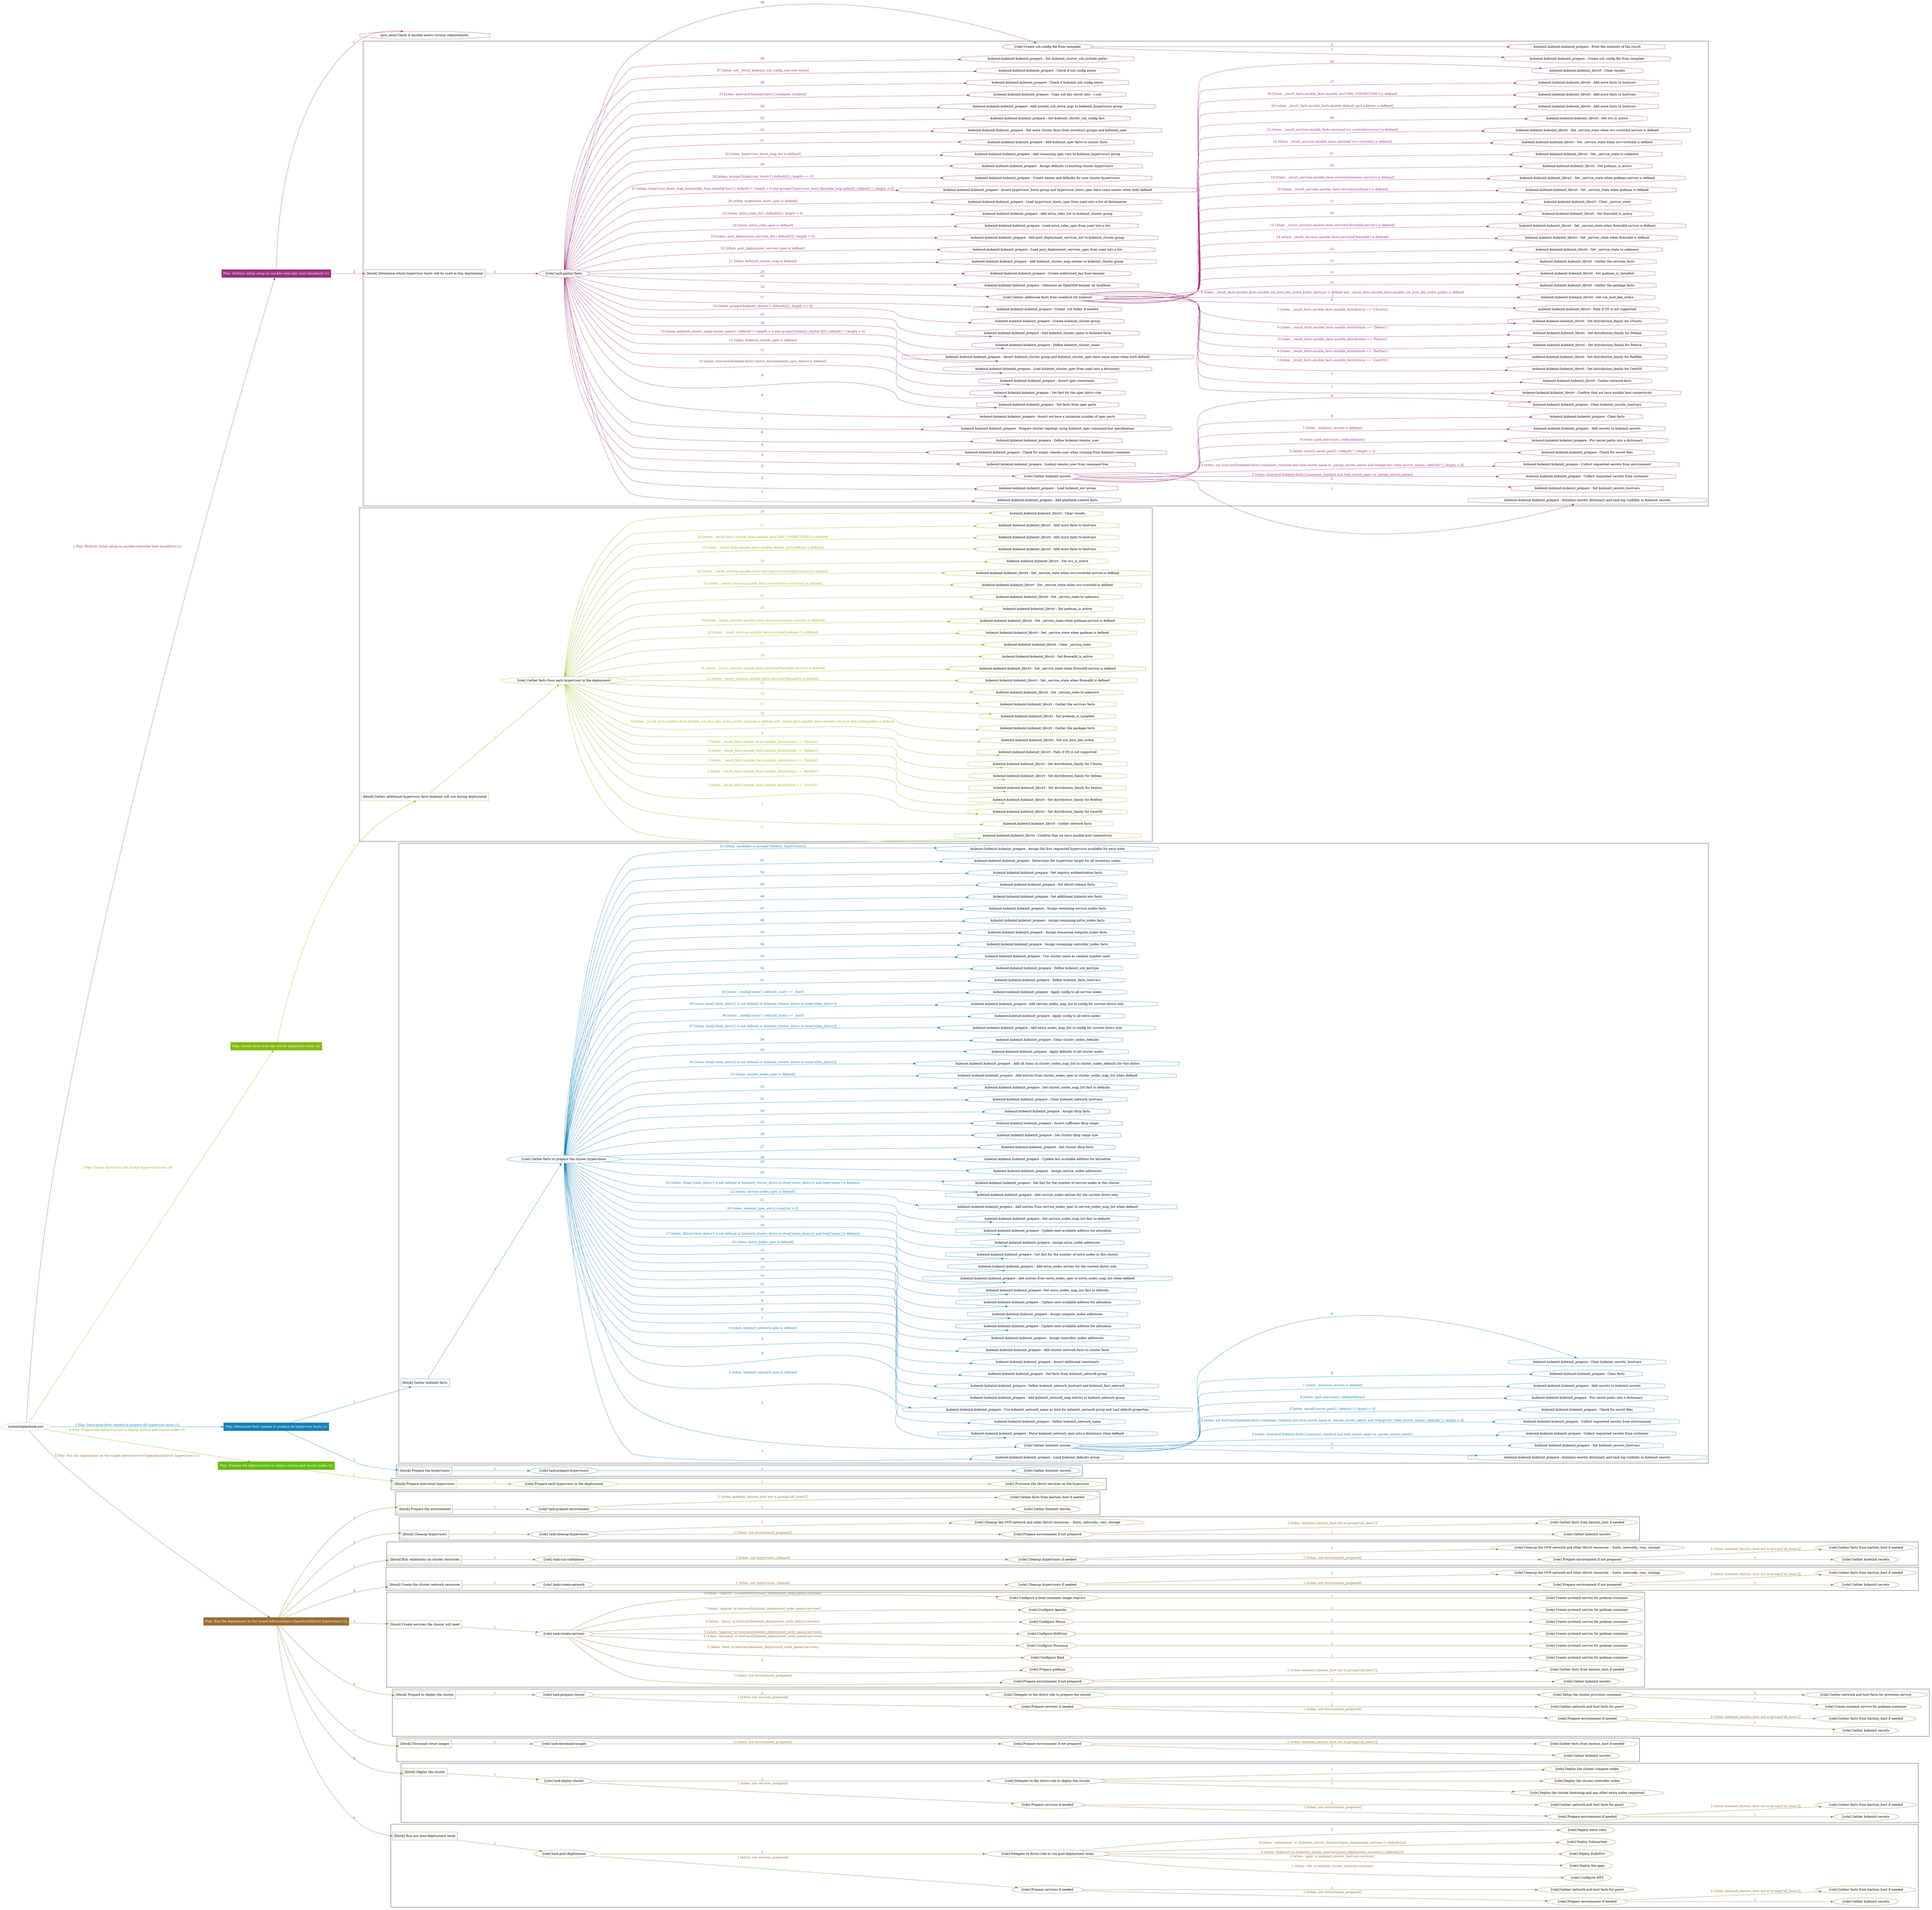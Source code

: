digraph {
	graph [concentrate=true ordering=in rankdir=LR ratio=fill]
	edge [esep=5 sep=10]
	"kubeinit/playbook.yml" [URL="/home/runner/work/kubeinit/kubeinit/kubeinit/playbook.yml" id=playbook_da3e1b33 style=dotted]
	"kubeinit/playbook.yml" -> play_ec85dbab [label="1 Play: Perform initial setup on ansible-controller host (localhost) (1)" color="#9b317e" fontcolor="#9b317e" id=edge_play_ec85dbab labeltooltip="1 Play: Perform initial setup on ansible-controller host (localhost) (1)" tooltip="1 Play: Perform initial setup on ansible-controller host (localhost) (1)"]
	subgraph "Play: Perform initial setup on ansible-controller host (localhost) (1)" {
		play_ec85dbab [label="Play: Perform initial setup on ansible-controller host (localhost) (1)" URL="/home/runner/work/kubeinit/kubeinit/kubeinit/playbook.yml" color="#9b317e" fontcolor="#ffffff" id=play_ec85dbab shape=box style=filled tooltip=localhost]
		pre_task_dce07348 [label="[pre_task] Check if Ansible meets version requirements." URL="/home/runner/work/kubeinit/kubeinit/kubeinit/playbook.yml" color="#9b317e" id=pre_task_dce07348 shape=octagon tooltip="Check if Ansible meets version requirements."]
		play_ec85dbab -> pre_task_dce07348 [label="1 " color="#9b317e" fontcolor="#9b317e" id=edge_pre_task_dce07348 labeltooltip="1 " tooltip="1 "]
		play_ec85dbab -> block_75f3082a [label=2 color="#9b317e" fontcolor="#9b317e" id=edge_block_75f3082a labeltooltip=2 tooltip=2]
		subgraph cluster_block_75f3082a {
			block_75f3082a [label="[block] Determine which hypervisor hosts will be used in this deployment" URL="/home/runner/work/kubeinit/kubeinit/kubeinit/playbook.yml" color="#9b317e" id=block_75f3082a labeltooltip="Determine which hypervisor hosts will be used in this deployment" shape=box tooltip="Determine which hypervisor hosts will be used in this deployment"]
			block_75f3082a -> role_ff1e7245 [label="1 " color="#9b317e" fontcolor="#9b317e" id=edge_role_ff1e7245 labeltooltip="1 " tooltip="1 "]
			subgraph "task-gather-facts" {
				role_ff1e7245 [label="[role] task-gather-facts" URL="/home/runner/work/kubeinit/kubeinit/kubeinit/playbook.yml" color="#9b317e" id=role_ff1e7245 tooltip="task-gather-facts"]
				task_fe2fae56 [label="kubeinit.kubeinit.kubeinit_prepare : Add playbook context facts" URL="/home/runner/.ansible/collections/ansible_collections/kubeinit/kubeinit/roles/kubeinit_prepare/tasks/build_hypervisors_group.yml" color="#9b317e" id=task_fe2fae56 shape=octagon tooltip="kubeinit.kubeinit.kubeinit_prepare : Add playbook context facts"]
				role_ff1e7245 -> task_fe2fae56 [label="1 " color="#9b317e" fontcolor="#9b317e" id=edge_task_fe2fae56 labeltooltip="1 " tooltip="1 "]
				task_787cbccd [label="kubeinit.kubeinit.kubeinit_prepare : Load kubeinit_env group" URL="/home/runner/.ansible/collections/ansible_collections/kubeinit/kubeinit/roles/kubeinit_prepare/tasks/build_hypervisors_group.yml" color="#9b317e" id=task_787cbccd shape=octagon tooltip="kubeinit.kubeinit.kubeinit_prepare : Load kubeinit_env group"]
				role_ff1e7245 -> task_787cbccd [label="2 " color="#9b317e" fontcolor="#9b317e" id=edge_task_787cbccd labeltooltip="2 " tooltip="2 "]
				role_ff1e7245 -> role_27695986 [label="3 " color="#9b317e" fontcolor="#9b317e" id=edge_role_27695986 labeltooltip="3 " tooltip="3 "]
				subgraph "Gather kubeinit secrets" {
					role_27695986 [label="[role] Gather kubeinit secrets" URL="/home/runner/.ansible/collections/ansible_collections/kubeinit/kubeinit/roles/kubeinit_prepare/tasks/build_hypervisors_group.yml" color="#9b317e" id=role_27695986 tooltip="Gather kubeinit secrets"]
					task_d79fa5f4 [label="kubeinit.kubeinit.kubeinit_prepare : Initialize secrets dictionary and task log visibility in kubeinit secrets" URL="/home/runner/.ansible/collections/ansible_collections/kubeinit/kubeinit/roles/kubeinit_prepare/tasks/gather_kubeinit_secrets.yml" color="#9b317e" id=task_d79fa5f4 shape=octagon tooltip="kubeinit.kubeinit.kubeinit_prepare : Initialize secrets dictionary and task log visibility in kubeinit secrets"]
					role_27695986 -> task_d79fa5f4 [label="1 " color="#9b317e" fontcolor="#9b317e" id=edge_task_d79fa5f4 labeltooltip="1 " tooltip="1 "]
					task_f7f6975f [label="kubeinit.kubeinit.kubeinit_prepare : Set kubeinit_secrets_hostvars" URL="/home/runner/.ansible/collections/ansible_collections/kubeinit/kubeinit/roles/kubeinit_prepare/tasks/gather_kubeinit_secrets.yml" color="#9b317e" id=task_f7f6975f shape=octagon tooltip="kubeinit.kubeinit.kubeinit_prepare : Set kubeinit_secrets_hostvars"]
					role_27695986 -> task_f7f6975f [label="2 " color="#9b317e" fontcolor="#9b317e" id=edge_task_f7f6975f labeltooltip="2 " tooltip="2 "]
					task_cc27ab53 [label="kubeinit.kubeinit.kubeinit_prepare : Collect requested secrets from container" URL="/home/runner/.ansible/collections/ansible_collections/kubeinit/kubeinit/roles/kubeinit_prepare/tasks/gather_kubeinit_secrets.yml" color="#9b317e" id=task_cc27ab53 shape=octagon tooltip="kubeinit.kubeinit.kubeinit_prepare : Collect requested secrets from container"]
					role_27695986 -> task_cc27ab53 [label="3 [when: hostvars['kubeinit-facts'].container_run|bool and item.secret_name in _param_secret_names]" color="#9b317e" fontcolor="#9b317e" id=edge_task_cc27ab53 labeltooltip="3 [when: hostvars['kubeinit-facts'].container_run|bool and item.secret_name in _param_secret_names]" tooltip="3 [when: hostvars['kubeinit-facts'].container_run|bool and item.secret_name in _param_secret_names]"]
					task_9a9a014f [label="kubeinit.kubeinit.kubeinit_prepare : Collect requested secrets from environment" URL="/home/runner/.ansible/collections/ansible_collections/kubeinit/kubeinit/roles/kubeinit_prepare/tasks/gather_kubeinit_secrets.yml" color="#9b317e" id=task_9a9a014f shape=octagon tooltip="kubeinit.kubeinit.kubeinit_prepare : Collect requested secrets from environment"]
					role_27695986 -> task_9a9a014f [label="4 [when: not hostvars['kubeinit-facts'].container_run|bool and item.secret_name in _param_secret_names and lookup('env',item.envvar_name) | default('') | length > 0]" color="#9b317e" fontcolor="#9b317e" id=edge_task_9a9a014f labeltooltip="4 [when: not hostvars['kubeinit-facts'].container_run|bool and item.secret_name in _param_secret_names and lookup('env',item.envvar_name) | default('') | length > 0]" tooltip="4 [when: not hostvars['kubeinit-facts'].container_run|bool and item.secret_name in _param_secret_names and lookup('env',item.envvar_name) | default('') | length > 0]"]
					task_fc327b21 [label="kubeinit.kubeinit.kubeinit_prepare : Check for secret files" URL="/home/runner/.ansible/collections/ansible_collections/kubeinit/kubeinit/roles/kubeinit_prepare/tasks/gather_kubeinit_secrets.yml" color="#9b317e" id=task_fc327b21 shape=octagon tooltip="kubeinit.kubeinit.kubeinit_prepare : Check for secret files"]
					role_27695986 -> task_fc327b21 [label="5 [when: secret['secret_path'] | default('') | length > 0]" color="#9b317e" fontcolor="#9b317e" id=edge_task_fc327b21 labeltooltip="5 [when: secret['secret_path'] | default('') | length > 0]" tooltip="5 [when: secret['secret_path'] | default('') | length > 0]"]
					task_ded191e0 [label="kubeinit.kubeinit.kubeinit_prepare : Put secret paths into a dictionary" URL="/home/runner/.ansible/collections/ansible_collections/kubeinit/kubeinit/roles/kubeinit_prepare/tasks/gather_kubeinit_secrets.yml" color="#9b317e" id=task_ded191e0 shape=octagon tooltip="kubeinit.kubeinit.kubeinit_prepare : Put secret paths into a dictionary"]
					role_27695986 -> task_ded191e0 [label="6 [when: path.stat.exists | default(false)]" color="#9b317e" fontcolor="#9b317e" id=edge_task_ded191e0 labeltooltip="6 [when: path.stat.exists | default(false)]" tooltip="6 [when: path.stat.exists | default(false)]"]
					task_953f3b84 [label="kubeinit.kubeinit.kubeinit_prepare : Add secrets to kubeinit secrets" URL="/home/runner/.ansible/collections/ansible_collections/kubeinit/kubeinit/roles/kubeinit_prepare/tasks/gather_kubeinit_secrets.yml" color="#9b317e" id=task_953f3b84 shape=octagon tooltip="kubeinit.kubeinit.kubeinit_prepare : Add secrets to kubeinit secrets"]
					role_27695986 -> task_953f3b84 [label="7 [when: _kubeinit_secrets is defined]" color="#9b317e" fontcolor="#9b317e" id=edge_task_953f3b84 labeltooltip="7 [when: _kubeinit_secrets is defined]" tooltip="7 [when: _kubeinit_secrets is defined]"]
					task_bdbfa93b [label="kubeinit.kubeinit.kubeinit_prepare : Clear facts" URL="/home/runner/.ansible/collections/ansible_collections/kubeinit/kubeinit/roles/kubeinit_prepare/tasks/gather_kubeinit_secrets.yml" color="#9b317e" id=task_bdbfa93b shape=octagon tooltip="kubeinit.kubeinit.kubeinit_prepare : Clear facts"]
					role_27695986 -> task_bdbfa93b [label="8 " color="#9b317e" fontcolor="#9b317e" id=edge_task_bdbfa93b labeltooltip="8 " tooltip="8 "]
					task_e5da71d1 [label="kubeinit.kubeinit.kubeinit_prepare : Clear kubeinit_secrets_hostvars" URL="/home/runner/.ansible/collections/ansible_collections/kubeinit/kubeinit/roles/kubeinit_prepare/tasks/gather_kubeinit_secrets.yml" color="#9b317e" id=task_e5da71d1 shape=octagon tooltip="kubeinit.kubeinit.kubeinit_prepare : Clear kubeinit_secrets_hostvars"]
					role_27695986 -> task_e5da71d1 [label="9 " color="#9b317e" fontcolor="#9b317e" id=edge_task_e5da71d1 labeltooltip="9 " tooltip="9 "]
				}
				task_9ec995da [label="kubeinit.kubeinit.kubeinit_prepare : Lookup remote_user from command-line" URL="/home/runner/.ansible/collections/ansible_collections/kubeinit/kubeinit/roles/kubeinit_prepare/tasks/build_hypervisors_group.yml" color="#9b317e" id=task_9ec995da shape=octagon tooltip="kubeinit.kubeinit.kubeinit_prepare : Lookup remote_user from command-line"]
				role_ff1e7245 -> task_9ec995da [label="4 " color="#9b317e" fontcolor="#9b317e" id=edge_task_9ec995da labeltooltip="4 " tooltip="4 "]
				task_cd4c766b [label="kubeinit.kubeinit.kubeinit_prepare : Check for empty remote user when running from kubeinit container" URL="/home/runner/.ansible/collections/ansible_collections/kubeinit/kubeinit/roles/kubeinit_prepare/tasks/build_hypervisors_group.yml" color="#9b317e" id=task_cd4c766b shape=octagon tooltip="kubeinit.kubeinit.kubeinit_prepare : Check for empty remote user when running from kubeinit container"]
				role_ff1e7245 -> task_cd4c766b [label="5 " color="#9b317e" fontcolor="#9b317e" id=edge_task_cd4c766b labeltooltip="5 " tooltip="5 "]
				task_38a8a160 [label="kubeinit.kubeinit.kubeinit_prepare : Define kubeinit remote_user" URL="/home/runner/.ansible/collections/ansible_collections/kubeinit/kubeinit/roles/kubeinit_prepare/tasks/build_hypervisors_group.yml" color="#9b317e" id=task_38a8a160 shape=octagon tooltip="kubeinit.kubeinit.kubeinit_prepare : Define kubeinit remote_user"]
				role_ff1e7245 -> task_38a8a160 [label="6 " color="#9b317e" fontcolor="#9b317e" id=edge_task_38a8a160 labeltooltip="6 " tooltip="6 "]
				task_75092f88 [label="kubeinit.kubeinit.kubeinit_prepare : Prepare cluster topology using kubeinit_spec command-line specification" URL="/home/runner/.ansible/collections/ansible_collections/kubeinit/kubeinit/roles/kubeinit_prepare/tasks/build_hypervisors_group.yml" color="#9b317e" id=task_75092f88 shape=octagon tooltip="kubeinit.kubeinit.kubeinit_prepare : Prepare cluster topology using kubeinit_spec command-line specification"]
				role_ff1e7245 -> task_75092f88 [label="7 " color="#9b317e" fontcolor="#9b317e" id=edge_task_75092f88 labeltooltip="7 " tooltip="7 "]
				task_e63699c6 [label="kubeinit.kubeinit.kubeinit_prepare : Assert we have a minimum number of spec parts" URL="/home/runner/.ansible/collections/ansible_collections/kubeinit/kubeinit/roles/kubeinit_prepare/tasks/build_hypervisors_group.yml" color="#9b317e" id=task_e63699c6 shape=octagon tooltip="kubeinit.kubeinit.kubeinit_prepare : Assert we have a minimum number of spec parts"]
				role_ff1e7245 -> task_e63699c6 [label="8 " color="#9b317e" fontcolor="#9b317e" id=edge_task_e63699c6 labeltooltip="8 " tooltip="8 "]
				task_1ddc1398 [label="kubeinit.kubeinit.kubeinit_prepare : Set facts from spec parts" URL="/home/runner/.ansible/collections/ansible_collections/kubeinit/kubeinit/roles/kubeinit_prepare/tasks/build_hypervisors_group.yml" color="#9b317e" id=task_1ddc1398 shape=octagon tooltip="kubeinit.kubeinit.kubeinit_prepare : Set facts from spec parts"]
				role_ff1e7245 -> task_1ddc1398 [label="9 " color="#9b317e" fontcolor="#9b317e" id=edge_task_1ddc1398 labeltooltip="9 " tooltip="9 "]
				task_a76d8022 [label="kubeinit.kubeinit.kubeinit_prepare : Set fact for the spec distro role" URL="/home/runner/.ansible/collections/ansible_collections/kubeinit/kubeinit/roles/kubeinit_prepare/tasks/build_hypervisors_group.yml" color="#9b317e" id=task_a76d8022 shape=octagon tooltip="kubeinit.kubeinit.kubeinit_prepare : Set fact for the spec distro role"]
				role_ff1e7245 -> task_a76d8022 [label="10 [when: hostvars['kubeinit-facts'].distro_facts[kubeinit_spec_distro] is defined]" color="#9b317e" fontcolor="#9b317e" id=edge_task_a76d8022 labeltooltip="10 [when: hostvars['kubeinit-facts'].distro_facts[kubeinit_spec_distro] is defined]" tooltip="10 [when: hostvars['kubeinit-facts'].distro_facts[kubeinit_spec_distro] is defined]"]
				task_55907ffc [label="kubeinit.kubeinit.kubeinit_prepare : Assert spec constraints" URL="/home/runner/.ansible/collections/ansible_collections/kubeinit/kubeinit/roles/kubeinit_prepare/tasks/build_hypervisors_group.yml" color="#9b317e" id=task_55907ffc shape=octagon tooltip="kubeinit.kubeinit.kubeinit_prepare : Assert spec constraints"]
				role_ff1e7245 -> task_55907ffc [label="11 " color="#9b317e" fontcolor="#9b317e" id=edge_task_55907ffc labeltooltip="11 " tooltip="11 "]
				task_9e530c12 [label="kubeinit.kubeinit.kubeinit_prepare : Load kubeinit_cluster_spec from yaml into a dictionary" URL="/home/runner/.ansible/collections/ansible_collections/kubeinit/kubeinit/roles/kubeinit_prepare/tasks/build_hypervisors_group.yml" color="#9b317e" id=task_9e530c12 shape=octagon tooltip="kubeinit.kubeinit.kubeinit_prepare : Load kubeinit_cluster_spec from yaml into a dictionary"]
				role_ff1e7245 -> task_9e530c12 [label="12 [when: kubeinit_cluster_spec is defined]" color="#9b317e" fontcolor="#9b317e" id=edge_task_9e530c12 labeltooltip="12 [when: kubeinit_cluster_spec is defined]" tooltip="12 [when: kubeinit_cluster_spec is defined]"]
				task_f47b2980 [label="kubeinit.kubeinit.kubeinit_prepare : Assert kubeinit_cluster group and kubeinit_cluster_spec have same name when both defined" URL="/home/runner/.ansible/collections/ansible_collections/kubeinit/kubeinit/roles/kubeinit_prepare/tasks/build_hypervisors_group.yml" color="#9b317e" id=task_f47b2980 shape=octagon tooltip="kubeinit.kubeinit.kubeinit_prepare : Assert kubeinit_cluster group and kubeinit_cluster_spec have same name when both defined"]
				role_ff1e7245 -> task_f47b2980 [label="13 [when: kubeinit_cluster_map['cluster_name'] | default('') | length > 0 and groups['kubeinit_cluster'][0] | default('') | length > 0]" color="#9b317e" fontcolor="#9b317e" id=edge_task_f47b2980 labeltooltip="13 [when: kubeinit_cluster_map['cluster_name'] | default('') | length > 0 and groups['kubeinit_cluster'][0] | default('') | length > 0]" tooltip="13 [when: kubeinit_cluster_map['cluster_name'] | default('') | length > 0 and groups['kubeinit_cluster'][0] | default('') | length > 0]"]
				task_b92ee141 [label="kubeinit.kubeinit.kubeinit_prepare : Define kubeinit_cluster_name" URL="/home/runner/.ansible/collections/ansible_collections/kubeinit/kubeinit/roles/kubeinit_prepare/tasks/build_hypervisors_group.yml" color="#9b317e" id=task_b92ee141 shape=octagon tooltip="kubeinit.kubeinit.kubeinit_prepare : Define kubeinit_cluster_name"]
				role_ff1e7245 -> task_b92ee141 [label="14 " color="#9b317e" fontcolor="#9b317e" id=edge_task_b92ee141 labeltooltip="14 " tooltip="14 "]
				task_8b3c7b21 [label="kubeinit.kubeinit.kubeinit_prepare : Add kubeinit_cluster_name to kubeinit-facts" URL="/home/runner/.ansible/collections/ansible_collections/kubeinit/kubeinit/roles/kubeinit_prepare/tasks/build_hypervisors_group.yml" color="#9b317e" id=task_8b3c7b21 shape=octagon tooltip="kubeinit.kubeinit.kubeinit_prepare : Add kubeinit_cluster_name to kubeinit-facts"]
				role_ff1e7245 -> task_8b3c7b21 [label="15 " color="#9b317e" fontcolor="#9b317e" id=edge_task_8b3c7b21 labeltooltip="15 " tooltip="15 "]
				task_4a8077fd [label="kubeinit.kubeinit.kubeinit_prepare : Create kubeinit_cluster group" URL="/home/runner/.ansible/collections/ansible_collections/kubeinit/kubeinit/roles/kubeinit_prepare/tasks/build_hypervisors_group.yml" color="#9b317e" id=task_4a8077fd shape=octagon tooltip="kubeinit.kubeinit.kubeinit_prepare : Create kubeinit_cluster group"]
				role_ff1e7245 -> task_4a8077fd [label="16 [when: groups['kubeinit_cluster'] | default([]) | length == 0]" color="#9b317e" fontcolor="#9b317e" id=edge_task_4a8077fd labeltooltip="16 [when: groups['kubeinit_cluster'] | default([]) | length == 0]" tooltip="16 [when: groups['kubeinit_cluster'] | default([]) | length == 0]"]
				task_1d7bc41c [label="kubeinit.kubeinit.kubeinit_prepare : Create .ssh folder if needed" URL="/home/runner/.ansible/collections/ansible_collections/kubeinit/kubeinit/roles/kubeinit_prepare/tasks/build_hypervisors_group.yml" color="#9b317e" id=task_1d7bc41c shape=octagon tooltip="kubeinit.kubeinit.kubeinit_prepare : Create .ssh folder if needed"]
				role_ff1e7245 -> task_1d7bc41c [label="17 " color="#9b317e" fontcolor="#9b317e" id=edge_task_1d7bc41c labeltooltip="17 " tooltip="17 "]
				role_ff1e7245 -> role_27a1967f [label="18 " color="#9b317e" fontcolor="#9b317e" id=edge_role_27a1967f labeltooltip="18 " tooltip="18 "]
				subgraph "Gather additional facts from localhost for kubeinit" {
					role_27a1967f [label="[role] Gather additional facts from localhost for kubeinit" URL="/home/runner/.ansible/collections/ansible_collections/kubeinit/kubeinit/roles/kubeinit_prepare/tasks/build_hypervisors_group.yml" color="#9b317e" id=role_27a1967f tooltip="Gather additional facts from localhost for kubeinit"]
					task_6044326a [label="kubeinit.kubeinit.kubeinit_libvirt : Confirm that we have ansible host connectivity" URL="/home/runner/.ansible/collections/ansible_collections/kubeinit/kubeinit/roles/kubeinit_libvirt/tasks/gather_host_facts.yml" color="#9b317e" id=task_6044326a shape=octagon tooltip="kubeinit.kubeinit.kubeinit_libvirt : Confirm that we have ansible host connectivity"]
					role_27a1967f -> task_6044326a [label="1 " color="#9b317e" fontcolor="#9b317e" id=edge_task_6044326a labeltooltip="1 " tooltip="1 "]
					task_1cd6fe9e [label="kubeinit.kubeinit.kubeinit_libvirt : Gather network facts" URL="/home/runner/.ansible/collections/ansible_collections/kubeinit/kubeinit/roles/kubeinit_libvirt/tasks/gather_host_facts.yml" color="#9b317e" id=task_1cd6fe9e shape=octagon tooltip="kubeinit.kubeinit.kubeinit_libvirt : Gather network facts"]
					role_27a1967f -> task_1cd6fe9e [label="2 " color="#9b317e" fontcolor="#9b317e" id=edge_task_1cd6fe9e labeltooltip="2 " tooltip="2 "]
					task_953ab324 [label="kubeinit.kubeinit.kubeinit_libvirt : Set distribution_family for CentOS" URL="/home/runner/.ansible/collections/ansible_collections/kubeinit/kubeinit/roles/kubeinit_libvirt/tasks/gather_host_facts.yml" color="#9b317e" id=task_953ab324 shape=octagon tooltip="kubeinit.kubeinit.kubeinit_libvirt : Set distribution_family for CentOS"]
					role_27a1967f -> task_953ab324 [label="3 [when: _result_facts.ansible_facts.ansible_distribution == 'CentOS']" color="#9b317e" fontcolor="#9b317e" id=edge_task_953ab324 labeltooltip="3 [when: _result_facts.ansible_facts.ansible_distribution == 'CentOS']" tooltip="3 [when: _result_facts.ansible_facts.ansible_distribution == 'CentOS']"]
					task_09b8213a [label="kubeinit.kubeinit.kubeinit_libvirt : Set distribution_family for RedHat" URL="/home/runner/.ansible/collections/ansible_collections/kubeinit/kubeinit/roles/kubeinit_libvirt/tasks/gather_host_facts.yml" color="#9b317e" id=task_09b8213a shape=octagon tooltip="kubeinit.kubeinit.kubeinit_libvirt : Set distribution_family for RedHat"]
					role_27a1967f -> task_09b8213a [label="4 [when: _result_facts.ansible_facts.ansible_distribution == 'RedHat']" color="#9b317e" fontcolor="#9b317e" id=edge_task_09b8213a labeltooltip="4 [when: _result_facts.ansible_facts.ansible_distribution == 'RedHat']" tooltip="4 [when: _result_facts.ansible_facts.ansible_distribution == 'RedHat']"]
					task_8b6033ed [label="kubeinit.kubeinit.kubeinit_libvirt : Set distribution_family for Fedora" URL="/home/runner/.ansible/collections/ansible_collections/kubeinit/kubeinit/roles/kubeinit_libvirt/tasks/gather_host_facts.yml" color="#9b317e" id=task_8b6033ed shape=octagon tooltip="kubeinit.kubeinit.kubeinit_libvirt : Set distribution_family for Fedora"]
					role_27a1967f -> task_8b6033ed [label="5 [when: _result_facts.ansible_facts.ansible_distribution == 'Fedora']" color="#9b317e" fontcolor="#9b317e" id=edge_task_8b6033ed labeltooltip="5 [when: _result_facts.ansible_facts.ansible_distribution == 'Fedora']" tooltip="5 [when: _result_facts.ansible_facts.ansible_distribution == 'Fedora']"]
					task_a38a5c44 [label="kubeinit.kubeinit.kubeinit_libvirt : Set distribution_family for Debian" URL="/home/runner/.ansible/collections/ansible_collections/kubeinit/kubeinit/roles/kubeinit_libvirt/tasks/gather_host_facts.yml" color="#9b317e" id=task_a38a5c44 shape=octagon tooltip="kubeinit.kubeinit.kubeinit_libvirt : Set distribution_family for Debian"]
					role_27a1967f -> task_a38a5c44 [label="6 [when: _result_facts.ansible_facts.ansible_distribution == 'Debian']" color="#9b317e" fontcolor="#9b317e" id=edge_task_a38a5c44 labeltooltip="6 [when: _result_facts.ansible_facts.ansible_distribution == 'Debian']" tooltip="6 [when: _result_facts.ansible_facts.ansible_distribution == 'Debian']"]
					task_5ec40c3b [label="kubeinit.kubeinit.kubeinit_libvirt : Set distribution_family for Ubuntu" URL="/home/runner/.ansible/collections/ansible_collections/kubeinit/kubeinit/roles/kubeinit_libvirt/tasks/gather_host_facts.yml" color="#9b317e" id=task_5ec40c3b shape=octagon tooltip="kubeinit.kubeinit.kubeinit_libvirt : Set distribution_family for Ubuntu"]
					role_27a1967f -> task_5ec40c3b [label="7 [when: _result_facts.ansible_facts.ansible_distribution == 'Ubuntu']" color="#9b317e" fontcolor="#9b317e" id=edge_task_5ec40c3b labeltooltip="7 [when: _result_facts.ansible_facts.ansible_distribution == 'Ubuntu']" tooltip="7 [when: _result_facts.ansible_facts.ansible_distribution == 'Ubuntu']"]
					task_20ce50df [label="kubeinit.kubeinit.kubeinit_libvirt : Fails if OS is not supported" URL="/home/runner/.ansible/collections/ansible_collections/kubeinit/kubeinit/roles/kubeinit_libvirt/tasks/gather_host_facts.yml" color="#9b317e" id=task_20ce50df shape=octagon tooltip="kubeinit.kubeinit.kubeinit_libvirt : Fails if OS is not supported"]
					role_27a1967f -> task_20ce50df [label="8 " color="#9b317e" fontcolor="#9b317e" id=edge_task_20ce50df labeltooltip="8 " tooltip="8 "]
					task_b1b3ab4e [label="kubeinit.kubeinit.kubeinit_libvirt : Set ssh_host_key_ecdsa" URL="/home/runner/.ansible/collections/ansible_collections/kubeinit/kubeinit/roles/kubeinit_libvirt/tasks/gather_host_facts.yml" color="#9b317e" id=task_b1b3ab4e shape=octagon tooltip="kubeinit.kubeinit.kubeinit_libvirt : Set ssh_host_key_ecdsa"]
					role_27a1967f -> task_b1b3ab4e [label="9 [when: _result_facts.ansible_facts.ansible_ssh_host_key_ecdsa_public_keytype is defined and _result_facts.ansible_facts.ansible_ssh_host_key_ecdsa_public is defined
]" color="#9b317e" fontcolor="#9b317e" id=edge_task_b1b3ab4e labeltooltip="9 [when: _result_facts.ansible_facts.ansible_ssh_host_key_ecdsa_public_keytype is defined and _result_facts.ansible_facts.ansible_ssh_host_key_ecdsa_public is defined
]" tooltip="9 [when: _result_facts.ansible_facts.ansible_ssh_host_key_ecdsa_public_keytype is defined and _result_facts.ansible_facts.ansible_ssh_host_key_ecdsa_public is defined
]"]
					task_44fb804b [label="kubeinit.kubeinit.kubeinit_libvirt : Gather the package facts" URL="/home/runner/.ansible/collections/ansible_collections/kubeinit/kubeinit/roles/kubeinit_libvirt/tasks/gather_host_facts.yml" color="#9b317e" id=task_44fb804b shape=octagon tooltip="kubeinit.kubeinit.kubeinit_libvirt : Gather the package facts"]
					role_27a1967f -> task_44fb804b [label="10 " color="#9b317e" fontcolor="#9b317e" id=edge_task_44fb804b labeltooltip="10 " tooltip="10 "]
					task_2e56cf5b [label="kubeinit.kubeinit.kubeinit_libvirt : Set podman_is_installed" URL="/home/runner/.ansible/collections/ansible_collections/kubeinit/kubeinit/roles/kubeinit_libvirt/tasks/gather_host_facts.yml" color="#9b317e" id=task_2e56cf5b shape=octagon tooltip="kubeinit.kubeinit.kubeinit_libvirt : Set podman_is_installed"]
					role_27a1967f -> task_2e56cf5b [label="11 " color="#9b317e" fontcolor="#9b317e" id=edge_task_2e56cf5b labeltooltip="11 " tooltip="11 "]
					task_e53a021b [label="kubeinit.kubeinit.kubeinit_libvirt : Gather the services facts" URL="/home/runner/.ansible/collections/ansible_collections/kubeinit/kubeinit/roles/kubeinit_libvirt/tasks/gather_host_facts.yml" color="#9b317e" id=task_e53a021b shape=octagon tooltip="kubeinit.kubeinit.kubeinit_libvirt : Gather the services facts"]
					role_27a1967f -> task_e53a021b [label="12 " color="#9b317e" fontcolor="#9b317e" id=edge_task_e53a021b labeltooltip="12 " tooltip="12 "]
					task_6b0ba2af [label="kubeinit.kubeinit.kubeinit_libvirt : Set _service_state to unknown" URL="/home/runner/.ansible/collections/ansible_collections/kubeinit/kubeinit/roles/kubeinit_libvirt/tasks/gather_host_facts.yml" color="#9b317e" id=task_6b0ba2af shape=octagon tooltip="kubeinit.kubeinit.kubeinit_libvirt : Set _service_state to unknown"]
					role_27a1967f -> task_6b0ba2af [label="13 " color="#9b317e" fontcolor="#9b317e" id=edge_task_6b0ba2af labeltooltip="13 " tooltip="13 "]
					task_2ced8e6c [label="kubeinit.kubeinit.kubeinit_libvirt : Set _service_state when firewalld is defined" URL="/home/runner/.ansible/collections/ansible_collections/kubeinit/kubeinit/roles/kubeinit_libvirt/tasks/gather_host_facts.yml" color="#9b317e" id=task_2ced8e6c shape=octagon tooltip="kubeinit.kubeinit.kubeinit_libvirt : Set _service_state when firewalld is defined"]
					role_27a1967f -> task_2ced8e6c [label="14 [when: _result_services.ansible_facts.services['firewalld'] is defined]" color="#9b317e" fontcolor="#9b317e" id=edge_task_2ced8e6c labeltooltip="14 [when: _result_services.ansible_facts.services['firewalld'] is defined]" tooltip="14 [when: _result_services.ansible_facts.services['firewalld'] is defined]"]
					task_bef7f501 [label="kubeinit.kubeinit.kubeinit_libvirt : Set _service_state when firewalld.service is defined" URL="/home/runner/.ansible/collections/ansible_collections/kubeinit/kubeinit/roles/kubeinit_libvirt/tasks/gather_host_facts.yml" color="#9b317e" id=task_bef7f501 shape=octagon tooltip="kubeinit.kubeinit.kubeinit_libvirt : Set _service_state when firewalld.service is defined"]
					role_27a1967f -> task_bef7f501 [label="15 [when: _result_services.ansible_facts.services['firewalld.service'] is defined]" color="#9b317e" fontcolor="#9b317e" id=edge_task_bef7f501 labeltooltip="15 [when: _result_services.ansible_facts.services['firewalld.service'] is defined]" tooltip="15 [when: _result_services.ansible_facts.services['firewalld.service'] is defined]"]
					task_4915d2ab [label="kubeinit.kubeinit.kubeinit_libvirt : Set firewalld_is_active" URL="/home/runner/.ansible/collections/ansible_collections/kubeinit/kubeinit/roles/kubeinit_libvirt/tasks/gather_host_facts.yml" color="#9b317e" id=task_4915d2ab shape=octagon tooltip="kubeinit.kubeinit.kubeinit_libvirt : Set firewalld_is_active"]
					role_27a1967f -> task_4915d2ab [label="16 " color="#9b317e" fontcolor="#9b317e" id=edge_task_4915d2ab labeltooltip="16 " tooltip="16 "]
					task_850b1ee7 [label="kubeinit.kubeinit.kubeinit_libvirt : Clear _service_state" URL="/home/runner/.ansible/collections/ansible_collections/kubeinit/kubeinit/roles/kubeinit_libvirt/tasks/gather_host_facts.yml" color="#9b317e" id=task_850b1ee7 shape=octagon tooltip="kubeinit.kubeinit.kubeinit_libvirt : Clear _service_state"]
					role_27a1967f -> task_850b1ee7 [label="17 " color="#9b317e" fontcolor="#9b317e" id=edge_task_850b1ee7 labeltooltip="17 " tooltip="17 "]
					task_695b8e3e [label="kubeinit.kubeinit.kubeinit_libvirt : Set _service_state when podman is defined" URL="/home/runner/.ansible/collections/ansible_collections/kubeinit/kubeinit/roles/kubeinit_libvirt/tasks/gather_host_facts.yml" color="#9b317e" id=task_695b8e3e shape=octagon tooltip="kubeinit.kubeinit.kubeinit_libvirt : Set _service_state when podman is defined"]
					role_27a1967f -> task_695b8e3e [label="18 [when: _result_services.ansible_facts.services['podman'] is defined]" color="#9b317e" fontcolor="#9b317e" id=edge_task_695b8e3e labeltooltip="18 [when: _result_services.ansible_facts.services['podman'] is defined]" tooltip="18 [when: _result_services.ansible_facts.services['podman'] is defined]"]
					task_2d49eb60 [label="kubeinit.kubeinit.kubeinit_libvirt : Set _service_state when podman.service is defined" URL="/home/runner/.ansible/collections/ansible_collections/kubeinit/kubeinit/roles/kubeinit_libvirt/tasks/gather_host_facts.yml" color="#9b317e" id=task_2d49eb60 shape=octagon tooltip="kubeinit.kubeinit.kubeinit_libvirt : Set _service_state when podman.service is defined"]
					role_27a1967f -> task_2d49eb60 [label="19 [when: _result_services.ansible_facts.services['podman.service'] is defined]" color="#9b317e" fontcolor="#9b317e" id=edge_task_2d49eb60 labeltooltip="19 [when: _result_services.ansible_facts.services['podman.service'] is defined]" tooltip="19 [when: _result_services.ansible_facts.services['podman.service'] is defined]"]
					task_7f90feb2 [label="kubeinit.kubeinit.kubeinit_libvirt : Set podman_is_active" URL="/home/runner/.ansible/collections/ansible_collections/kubeinit/kubeinit/roles/kubeinit_libvirt/tasks/gather_host_facts.yml" color="#9b317e" id=task_7f90feb2 shape=octagon tooltip="kubeinit.kubeinit.kubeinit_libvirt : Set podman_is_active"]
					role_27a1967f -> task_7f90feb2 [label="20 " color="#9b317e" fontcolor="#9b317e" id=edge_task_7f90feb2 labeltooltip="20 " tooltip="20 "]
					task_7104bcf1 [label="kubeinit.kubeinit.kubeinit_libvirt : Set _service_state to unknown" URL="/home/runner/.ansible/collections/ansible_collections/kubeinit/kubeinit/roles/kubeinit_libvirt/tasks/gather_host_facts.yml" color="#9b317e" id=task_7104bcf1 shape=octagon tooltip="kubeinit.kubeinit.kubeinit_libvirt : Set _service_state to unknown"]
					role_27a1967f -> task_7104bcf1 [label="21 " color="#9b317e" fontcolor="#9b317e" id=edge_task_7104bcf1 labeltooltip="21 " tooltip="21 "]
					task_e97f4ac0 [label="kubeinit.kubeinit.kubeinit_libvirt : Set _service_state when ovs-vswitchd is defined" URL="/home/runner/.ansible/collections/ansible_collections/kubeinit/kubeinit/roles/kubeinit_libvirt/tasks/gather_host_facts.yml" color="#9b317e" id=task_e97f4ac0 shape=octagon tooltip="kubeinit.kubeinit.kubeinit_libvirt : Set _service_state when ovs-vswitchd is defined"]
					role_27a1967f -> task_e97f4ac0 [label="22 [when: _result_services.ansible_facts.services['ovs-vswitchd'] is defined]" color="#9b317e" fontcolor="#9b317e" id=edge_task_e97f4ac0 labeltooltip="22 [when: _result_services.ansible_facts.services['ovs-vswitchd'] is defined]" tooltip="22 [when: _result_services.ansible_facts.services['ovs-vswitchd'] is defined]"]
					task_ecdeac77 [label="kubeinit.kubeinit.kubeinit_libvirt : Set _service_state when ovs-vswitchd.service is defined" URL="/home/runner/.ansible/collections/ansible_collections/kubeinit/kubeinit/roles/kubeinit_libvirt/tasks/gather_host_facts.yml" color="#9b317e" id=task_ecdeac77 shape=octagon tooltip="kubeinit.kubeinit.kubeinit_libvirt : Set _service_state when ovs-vswitchd.service is defined"]
					role_27a1967f -> task_ecdeac77 [label="23 [when: _result_services.ansible_facts.services['ovs-vswitchd.service'] is defined]" color="#9b317e" fontcolor="#9b317e" id=edge_task_ecdeac77 labeltooltip="23 [when: _result_services.ansible_facts.services['ovs-vswitchd.service'] is defined]" tooltip="23 [when: _result_services.ansible_facts.services['ovs-vswitchd.service'] is defined]"]
					task_e497e523 [label="kubeinit.kubeinit.kubeinit_libvirt : Set ovs_is_active" URL="/home/runner/.ansible/collections/ansible_collections/kubeinit/kubeinit/roles/kubeinit_libvirt/tasks/gather_host_facts.yml" color="#9b317e" id=task_e497e523 shape=octagon tooltip="kubeinit.kubeinit.kubeinit_libvirt : Set ovs_is_active"]
					role_27a1967f -> task_e497e523 [label="24 " color="#9b317e" fontcolor="#9b317e" id=edge_task_e497e523 labeltooltip="24 " tooltip="24 "]
					task_47ca5732 [label="kubeinit.kubeinit.kubeinit_libvirt : Add more facts to hostvars" URL="/home/runner/.ansible/collections/ansible_collections/kubeinit/kubeinit/roles/kubeinit_libvirt/tasks/gather_host_facts.yml" color="#9b317e" id=task_47ca5732 shape=octagon tooltip="kubeinit.kubeinit.kubeinit_libvirt : Add more facts to hostvars"]
					role_27a1967f -> task_47ca5732 [label="25 [when: _result_facts.ansible_facts.ansible_default_ipv4.address is defined]" color="#9b317e" fontcolor="#9b317e" id=edge_task_47ca5732 labeltooltip="25 [when: _result_facts.ansible_facts.ansible_default_ipv4.address is defined]" tooltip="25 [when: _result_facts.ansible_facts.ansible_default_ipv4.address is defined]"]
					task_6bc2bea0 [label="kubeinit.kubeinit.kubeinit_libvirt : Add more facts to hostvars" URL="/home/runner/.ansible/collections/ansible_collections/kubeinit/kubeinit/roles/kubeinit_libvirt/tasks/gather_host_facts.yml" color="#9b317e" id=task_6bc2bea0 shape=octagon tooltip="kubeinit.kubeinit.kubeinit_libvirt : Add more facts to hostvars"]
					role_27a1967f -> task_6bc2bea0 [label="26 [when: _result_facts.ansible_facts.ansible_env['SSH_CONNECTION'] is defined]" color="#9b317e" fontcolor="#9b317e" id=edge_task_6bc2bea0 labeltooltip="26 [when: _result_facts.ansible_facts.ansible_env['SSH_CONNECTION'] is defined]" tooltip="26 [when: _result_facts.ansible_facts.ansible_env['SSH_CONNECTION'] is defined]"]
					task_486537df [label="kubeinit.kubeinit.kubeinit_libvirt : Add more facts to hostvars" URL="/home/runner/.ansible/collections/ansible_collections/kubeinit/kubeinit/roles/kubeinit_libvirt/tasks/gather_host_facts.yml" color="#9b317e" id=task_486537df shape=octagon tooltip="kubeinit.kubeinit.kubeinit_libvirt : Add more facts to hostvars"]
					role_27a1967f -> task_486537df [label="27 " color="#9b317e" fontcolor="#9b317e" id=edge_task_486537df labeltooltip="27 " tooltip="27 "]
					task_5a324fea [label="kubeinit.kubeinit.kubeinit_libvirt : Clear results" URL="/home/runner/.ansible/collections/ansible_collections/kubeinit/kubeinit/roles/kubeinit_libvirt/tasks/gather_host_facts.yml" color="#9b317e" id=task_5a324fea shape=octagon tooltip="kubeinit.kubeinit.kubeinit_libvirt : Clear results"]
					role_27a1967f -> task_5a324fea [label="28 " color="#9b317e" fontcolor="#9b317e" id=edge_task_5a324fea labeltooltip="28 " tooltip="28 "]
				}
				task_2992f360 [label="kubeinit.kubeinit.kubeinit_prepare : Generate an OpenSSH keypair on localhost" URL="/home/runner/.ansible/collections/ansible_collections/kubeinit/kubeinit/roles/kubeinit_prepare/tasks/build_hypervisors_group.yml" color="#9b317e" id=task_2992f360 shape=octagon tooltip="kubeinit.kubeinit.kubeinit_prepare : Generate an OpenSSH keypair on localhost"]
				role_ff1e7245 -> task_2992f360 [label="19 " color="#9b317e" fontcolor="#9b317e" id=edge_task_2992f360 labeltooltip="19 " tooltip="19 "]
				task_50927384 [label="kubeinit.kubeinit.kubeinit_prepare : Create authorized_key from keypair" URL="/home/runner/.ansible/collections/ansible_collections/kubeinit/kubeinit/roles/kubeinit_prepare/tasks/build_hypervisors_group.yml" color="#9b317e" id=task_50927384 shape=octagon tooltip="kubeinit.kubeinit.kubeinit_prepare : Create authorized_key from keypair"]
				role_ff1e7245 -> task_50927384 [label="20 " color="#9b317e" fontcolor="#9b317e" id=edge_task_50927384 labeltooltip="20 " tooltip="20 "]
				task_fb423365 [label="kubeinit.kubeinit.kubeinit_prepare : Add kubeinit_cluster_map entries to kubeinit_cluster group" URL="/home/runner/.ansible/collections/ansible_collections/kubeinit/kubeinit/roles/kubeinit_prepare/tasks/build_hypervisors_group.yml" color="#9b317e" id=task_fb423365 shape=octagon tooltip="kubeinit.kubeinit.kubeinit_prepare : Add kubeinit_cluster_map entries to kubeinit_cluster group"]
				role_ff1e7245 -> task_fb423365 [label="21 [when: kubeinit_cluster_map is defined]" color="#9b317e" fontcolor="#9b317e" id=edge_task_fb423365 labeltooltip="21 [when: kubeinit_cluster_map is defined]" tooltip="21 [when: kubeinit_cluster_map is defined]"]
				task_ab891b0d [label="kubeinit.kubeinit.kubeinit_prepare : Load post_deployment_services_spec from yaml into a list" URL="/home/runner/.ansible/collections/ansible_collections/kubeinit/kubeinit/roles/kubeinit_prepare/tasks/build_hypervisors_group.yml" color="#9b317e" id=task_ab891b0d shape=octagon tooltip="kubeinit.kubeinit.kubeinit_prepare : Load post_deployment_services_spec from yaml into a list"]
				role_ff1e7245 -> task_ab891b0d [label="22 [when: post_deployment_services_spec is defined]" color="#9b317e" fontcolor="#9b317e" id=edge_task_ab891b0d labeltooltip="22 [when: post_deployment_services_spec is defined]" tooltip="22 [when: post_deployment_services_spec is defined]"]
				task_bc70850e [label="kubeinit.kubeinit.kubeinit_prepare : Add post_deployment_services_list to kubeinit_cluster group" URL="/home/runner/.ansible/collections/ansible_collections/kubeinit/kubeinit/roles/kubeinit_prepare/tasks/build_hypervisors_group.yml" color="#9b317e" id=task_bc70850e shape=octagon tooltip="kubeinit.kubeinit.kubeinit_prepare : Add post_deployment_services_list to kubeinit_cluster group"]
				role_ff1e7245 -> task_bc70850e [label="23 [when: post_deployment_services_list | default([]) | length > 0]" color="#9b317e" fontcolor="#9b317e" id=edge_task_bc70850e labeltooltip="23 [when: post_deployment_services_list | default([]) | length > 0]" tooltip="23 [when: post_deployment_services_list | default([]) | length > 0]"]
				task_915eb0b4 [label="kubeinit.kubeinit.kubeinit_prepare : Load extra_roles_spec from yaml into a list" URL="/home/runner/.ansible/collections/ansible_collections/kubeinit/kubeinit/roles/kubeinit_prepare/tasks/build_hypervisors_group.yml" color="#9b317e" id=task_915eb0b4 shape=octagon tooltip="kubeinit.kubeinit.kubeinit_prepare : Load extra_roles_spec from yaml into a list"]
				role_ff1e7245 -> task_915eb0b4 [label="24 [when: extra_roles_spec is defined]" color="#9b317e" fontcolor="#9b317e" id=edge_task_915eb0b4 labeltooltip="24 [when: extra_roles_spec is defined]" tooltip="24 [when: extra_roles_spec is defined]"]
				task_3a253a72 [label="kubeinit.kubeinit.kubeinit_prepare : Add extra_roles_list to kubeinit_cluster group" URL="/home/runner/.ansible/collections/ansible_collections/kubeinit/kubeinit/roles/kubeinit_prepare/tasks/build_hypervisors_group.yml" color="#9b317e" id=task_3a253a72 shape=octagon tooltip="kubeinit.kubeinit.kubeinit_prepare : Add extra_roles_list to kubeinit_cluster group"]
				role_ff1e7245 -> task_3a253a72 [label="25 [when: extra_roles_list | default([]) | length > 0]" color="#9b317e" fontcolor="#9b317e" id=edge_task_3a253a72 labeltooltip="25 [when: extra_roles_list | default([]) | length > 0]" tooltip="25 [when: extra_roles_list | default([]) | length > 0]"]
				task_700aad09 [label="kubeinit.kubeinit.kubeinit_prepare : Load hypervisor_hosts_spec from yaml into a list of dictionaries" URL="/home/runner/.ansible/collections/ansible_collections/kubeinit/kubeinit/roles/kubeinit_prepare/tasks/build_hypervisors_group.yml" color="#9b317e" id=task_700aad09 shape=octagon tooltip="kubeinit.kubeinit.kubeinit_prepare : Load hypervisor_hosts_spec from yaml into a list of dictionaries"]
				role_ff1e7245 -> task_700aad09 [label="26 [when: hypervisor_hosts_spec is defined]" color="#9b317e" fontcolor="#9b317e" id=edge_task_700aad09 labeltooltip="26 [when: hypervisor_hosts_spec is defined]" tooltip="26 [when: hypervisor_hosts_spec is defined]"]
				task_2a9e59dc [label="kubeinit.kubeinit.kubeinit_prepare : Assert hypervisor_hosts group and hypervisor_hosts_spec have same names when both defined" URL="/home/runner/.ansible/collections/ansible_collections/kubeinit/kubeinit/roles/kubeinit_prepare/tasks/build_hypervisors_group.yml" color="#9b317e" id=task_2a9e59dc shape=octagon tooltip="kubeinit.kubeinit.kubeinit_prepare : Assert hypervisor_hosts group and hypervisor_hosts_spec have same names when both defined"]
				role_ff1e7245 -> task_2a9e59dc [label="27 [when: hypervisor_hosts_map_list[ansible_loop.index0]['host'] | default('') | length > 0 and groups['hypervisor_hosts'][ansible_loop.index0] | default('') | length > 0]" color="#9b317e" fontcolor="#9b317e" id=edge_task_2a9e59dc labeltooltip="27 [when: hypervisor_hosts_map_list[ansible_loop.index0]['host'] | default('') | length > 0 and groups['hypervisor_hosts'][ansible_loop.index0] | default('') | length > 0]" tooltip="27 [when: hypervisor_hosts_map_list[ansible_loop.index0]['host'] | default('') | length > 0 and groups['hypervisor_hosts'][ansible_loop.index0] | default('') | length > 0]"]
				task_2638ff4e [label="kubeinit.kubeinit.kubeinit_prepare : Create names and defaults for new cluster hypervisors" URL="/home/runner/.ansible/collections/ansible_collections/kubeinit/kubeinit/roles/kubeinit_prepare/tasks/build_hypervisors_group.yml" color="#9b317e" id=task_2638ff4e shape=octagon tooltip="kubeinit.kubeinit.kubeinit_prepare : Create names and defaults for new cluster hypervisors"]
				role_ff1e7245 -> task_2638ff4e [label="28 [when: groups['hypervisor_hosts'] | default([]) | length == 0]" color="#9b317e" fontcolor="#9b317e" id=edge_task_2638ff4e labeltooltip="28 [when: groups['hypervisor_hosts'] | default([]) | length == 0]" tooltip="28 [when: groups['hypervisor_hosts'] | default([]) | length == 0]"]
				task_4dc51dd5 [label="kubeinit.kubeinit.kubeinit_prepare : Assign defaults to existing cluster hypervisors" URL="/home/runner/.ansible/collections/ansible_collections/kubeinit/kubeinit/roles/kubeinit_prepare/tasks/build_hypervisors_group.yml" color="#9b317e" id=task_4dc51dd5 shape=octagon tooltip="kubeinit.kubeinit.kubeinit_prepare : Assign defaults to existing cluster hypervisors"]
				role_ff1e7245 -> task_4dc51dd5 [label="29 " color="#9b317e" fontcolor="#9b317e" id=edge_task_4dc51dd5 labeltooltip="29 " tooltip="29 "]
				task_9a6b74ea [label="kubeinit.kubeinit.kubeinit_prepare : Add remaining spec vars to kubeinit_hypervisors group" URL="/home/runner/.ansible/collections/ansible_collections/kubeinit/kubeinit/roles/kubeinit_prepare/tasks/build_hypervisors_group.yml" color="#9b317e" id=task_9a6b74ea shape=octagon tooltip="kubeinit.kubeinit.kubeinit_prepare : Add remaining spec vars to kubeinit_hypervisors group"]
				role_ff1e7245 -> task_9a6b74ea [label="30 [when: hypervisor_hosts_map_list is defined]" color="#9b317e" fontcolor="#9b317e" id=edge_task_9a6b74ea labeltooltip="30 [when: hypervisor_hosts_map_list is defined]" tooltip="30 [when: hypervisor_hosts_map_list is defined]"]
				task_50f533f3 [label="kubeinit.kubeinit.kubeinit_prepare : Add kubeinit_spec facts to cluster facts" URL="/home/runner/.ansible/collections/ansible_collections/kubeinit/kubeinit/roles/kubeinit_prepare/tasks/build_hypervisors_group.yml" color="#9b317e" id=task_50f533f3 shape=octagon tooltip="kubeinit.kubeinit.kubeinit_prepare : Add kubeinit_spec facts to cluster facts"]
				role_ff1e7245 -> task_50f533f3 [label="31 " color="#9b317e" fontcolor="#9b317e" id=edge_task_50f533f3 labeltooltip="31 " tooltip="31 "]
				task_352e6487 [label="kubeinit.kubeinit.kubeinit_prepare : Set more cluster facts from inventory groups and kubeinit_spec" URL="/home/runner/.ansible/collections/ansible_collections/kubeinit/kubeinit/roles/kubeinit_prepare/tasks/build_hypervisors_group.yml" color="#9b317e" id=task_352e6487 shape=octagon tooltip="kubeinit.kubeinit.kubeinit_prepare : Set more cluster facts from inventory groups and kubeinit_spec"]
				role_ff1e7245 -> task_352e6487 [label="32 " color="#9b317e" fontcolor="#9b317e" id=edge_task_352e6487 labeltooltip="32 " tooltip="32 "]
				task_65b1f505 [label="kubeinit.kubeinit.kubeinit_prepare : Set kubeinit_cluster_ssh_config fact" URL="/home/runner/.ansible/collections/ansible_collections/kubeinit/kubeinit/roles/kubeinit_prepare/tasks/build_hypervisors_group.yml" color="#9b317e" id=task_65b1f505 shape=octagon tooltip="kubeinit.kubeinit.kubeinit_prepare : Set kubeinit_cluster_ssh_config fact"]
				role_ff1e7245 -> task_65b1f505 [label="33 " color="#9b317e" fontcolor="#9b317e" id=edge_task_65b1f505 labeltooltip="33 " tooltip="33 "]
				task_9ef34f27 [label="kubeinit.kubeinit.kubeinit_prepare : Add ansible_ssh_extra_args to kubeinit_hypervisors group" URL="/home/runner/.ansible/collections/ansible_collections/kubeinit/kubeinit/roles/kubeinit_prepare/tasks/build_hypervisors_group.yml" color="#9b317e" id=task_9ef34f27 shape=octagon tooltip="kubeinit.kubeinit.kubeinit_prepare : Add ansible_ssh_extra_args to kubeinit_hypervisors group"]
				role_ff1e7245 -> task_9ef34f27 [label="34 " color="#9b317e" fontcolor="#9b317e" id=edge_task_9ef34f27 labeltooltip="34 " tooltip="34 "]
				task_08a656bc [label="kubeinit.kubeinit.kubeinit_prepare : Copy ssh key secret into ~/.ssh" URL="/home/runner/.ansible/collections/ansible_collections/kubeinit/kubeinit/roles/kubeinit_prepare/tasks/build_hypervisors_group.yml" color="#9b317e" id=task_08a656bc shape=octagon tooltip="kubeinit.kubeinit.kubeinit_prepare : Copy ssh key secret into ~/.ssh"]
				role_ff1e7245 -> task_08a656bc [label="35 [when: hostvars['kubeinit-facts'].container_run|bool]" color="#9b317e" fontcolor="#9b317e" id=edge_task_08a656bc labeltooltip="35 [when: hostvars['kubeinit-facts'].container_run|bool]" tooltip="35 [when: hostvars['kubeinit-facts'].container_run|bool]"]
				task_3d5f9c70 [label="kubeinit.kubeinit.kubeinit_prepare : Check if kubeinit ssh config exists" URL="/home/runner/.ansible/collections/ansible_collections/kubeinit/kubeinit/roles/kubeinit_prepare/tasks/build_hypervisors_group.yml" color="#9b317e" id=task_3d5f9c70 shape=octagon tooltip="kubeinit.kubeinit.kubeinit_prepare : Check if kubeinit ssh config exists"]
				role_ff1e7245 -> task_3d5f9c70 [label="36 " color="#9b317e" fontcolor="#9b317e" id=edge_task_3d5f9c70 labeltooltip="36 " tooltip="36 "]
				task_eed3a5bc [label="kubeinit.kubeinit.kubeinit_prepare : Check if ssh config exists" URL="/home/runner/.ansible/collections/ansible_collections/kubeinit/kubeinit/roles/kubeinit_prepare/tasks/build_hypervisors_group.yml" color="#9b317e" id=task_eed3a5bc shape=octagon tooltip="kubeinit.kubeinit.kubeinit_prepare : Check if ssh config exists"]
				role_ff1e7245 -> task_eed3a5bc [label="37 [when: not _result_kubeinit_ssh_config_stat.stat.exists]" color="#9b317e" fontcolor="#9b317e" id=edge_task_eed3a5bc labeltooltip="37 [when: not _result_kubeinit_ssh_config_stat.stat.exists]" tooltip="37 [when: not _result_kubeinit_ssh_config_stat.stat.exists]"]
				task_77bb2e90 [label="kubeinit.kubeinit.kubeinit_prepare : Set kubeinit_cluster_ssh_include_paths" URL="/home/runner/.ansible/collections/ansible_collections/kubeinit/kubeinit/roles/kubeinit_prepare/tasks/build_hypervisors_group.yml" color="#9b317e" id=task_77bb2e90 shape=octagon tooltip="kubeinit.kubeinit.kubeinit_prepare : Set kubeinit_cluster_ssh_include_paths"]
				role_ff1e7245 -> task_77bb2e90 [label="38 " color="#9b317e" fontcolor="#9b317e" id=edge_task_77bb2e90 labeltooltip="38 " tooltip="38 "]
				role_ff1e7245 -> role_965b1484 [label="39 " color="#9b317e" fontcolor="#9b317e" id=edge_role_965b1484 labeltooltip="39 " tooltip="39 "]
				subgraph "Create ssh config file from template" {
					role_965b1484 [label="[role] Create ssh config file from template" URL="/home/runner/.ansible/collections/ansible_collections/kubeinit/kubeinit/roles/kubeinit_prepare/tasks/build_hypervisors_group.yml" color="#9b317e" id=role_965b1484 tooltip="Create ssh config file from template"]
					task_9f69dc4e [label="kubeinit.kubeinit.kubeinit_prepare : Create ssh config file from template" URL="/home/runner/.ansible/collections/ansible_collections/kubeinit/kubeinit/roles/kubeinit_prepare/tasks/create_host_ssh_config.yml" color="#9b317e" id=task_9f69dc4e shape=octagon tooltip="kubeinit.kubeinit.kubeinit_prepare : Create ssh config file from template"]
					role_965b1484 -> task_9f69dc4e [label="1 " color="#9b317e" fontcolor="#9b317e" id=edge_task_9f69dc4e labeltooltip="1 " tooltip="1 "]
					task_347e7334 [label="kubeinit.kubeinit.kubeinit_prepare : Print the contents of the result" URL="/home/runner/.ansible/collections/ansible_collections/kubeinit/kubeinit/roles/kubeinit_prepare/tasks/create_host_ssh_config.yml" color="#9b317e" id=task_347e7334 shape=octagon tooltip="kubeinit.kubeinit.kubeinit_prepare : Print the contents of the result"]
					role_965b1484 -> task_347e7334 [label="2 " color="#9b317e" fontcolor="#9b317e" id=edge_task_347e7334 labeltooltip="2 " tooltip="2 "]
				}
			}
		}
	}
	"kubeinit/playbook.yml" -> play_e215061b [label="2 Play: Gather facts from the cluster hypervisor hosts (0)" color="#84bc10" fontcolor="#84bc10" id=edge_play_e215061b labeltooltip="2 Play: Gather facts from the cluster hypervisor hosts (0)" tooltip="2 Play: Gather facts from the cluster hypervisor hosts (0)"]
	subgraph "Play: Gather facts from the cluster hypervisor hosts (0)" {
		play_e215061b [label="Play: Gather facts from the cluster hypervisor hosts (0)" URL="/home/runner/work/kubeinit/kubeinit/kubeinit/playbook.yml" color="#84bc10" fontcolor="#ffffff" id=play_e215061b shape=box style=filled tooltip="Play: Gather facts from the cluster hypervisor hosts (0)"]
		play_e215061b -> block_85b1bfd7 [label=1 color="#84bc10" fontcolor="#84bc10" id=edge_block_85b1bfd7 labeltooltip=1 tooltip=1]
		subgraph cluster_block_85b1bfd7 {
			block_85b1bfd7 [label="[block] Gather additional hypervisor facts kubeinit will use during deployment" URL="/home/runner/work/kubeinit/kubeinit/kubeinit/playbook.yml" color="#84bc10" id=block_85b1bfd7 labeltooltip="Gather additional hypervisor facts kubeinit will use during deployment" shape=box tooltip="Gather additional hypervisor facts kubeinit will use during deployment"]
			block_85b1bfd7 -> role_773870d5 [label="1 " color="#84bc10" fontcolor="#84bc10" id=edge_role_773870d5 labeltooltip="1 " tooltip="1 "]
			subgraph "Gather facts from each hypervisor in the deployment" {
				role_773870d5 [label="[role] Gather facts from each hypervisor in the deployment" URL="/home/runner/work/kubeinit/kubeinit/kubeinit/playbook.yml" color="#84bc10" id=role_773870d5 tooltip="Gather facts from each hypervisor in the deployment"]
				task_8bba74d5 [label="kubeinit.kubeinit.kubeinit_libvirt : Confirm that we have ansible host connectivity" URL="/home/runner/.ansible/collections/ansible_collections/kubeinit/kubeinit/roles/kubeinit_libvirt/tasks/gather_host_facts.yml" color="#84bc10" id=task_8bba74d5 shape=octagon tooltip="kubeinit.kubeinit.kubeinit_libvirt : Confirm that we have ansible host connectivity"]
				role_773870d5 -> task_8bba74d5 [label="1 " color="#84bc10" fontcolor="#84bc10" id=edge_task_8bba74d5 labeltooltip="1 " tooltip="1 "]
				task_2f248cb7 [label="kubeinit.kubeinit.kubeinit_libvirt : Gather network facts" URL="/home/runner/.ansible/collections/ansible_collections/kubeinit/kubeinit/roles/kubeinit_libvirt/tasks/gather_host_facts.yml" color="#84bc10" id=task_2f248cb7 shape=octagon tooltip="kubeinit.kubeinit.kubeinit_libvirt : Gather network facts"]
				role_773870d5 -> task_2f248cb7 [label="2 " color="#84bc10" fontcolor="#84bc10" id=edge_task_2f248cb7 labeltooltip="2 " tooltip="2 "]
				task_a6ac1b42 [label="kubeinit.kubeinit.kubeinit_libvirt : Set distribution_family for CentOS" URL="/home/runner/.ansible/collections/ansible_collections/kubeinit/kubeinit/roles/kubeinit_libvirt/tasks/gather_host_facts.yml" color="#84bc10" id=task_a6ac1b42 shape=octagon tooltip="kubeinit.kubeinit.kubeinit_libvirt : Set distribution_family for CentOS"]
				role_773870d5 -> task_a6ac1b42 [label="3 [when: _result_facts.ansible_facts.ansible_distribution == 'CentOS']" color="#84bc10" fontcolor="#84bc10" id=edge_task_a6ac1b42 labeltooltip="3 [when: _result_facts.ansible_facts.ansible_distribution == 'CentOS']" tooltip="3 [when: _result_facts.ansible_facts.ansible_distribution == 'CentOS']"]
				task_4585b57b [label="kubeinit.kubeinit.kubeinit_libvirt : Set distribution_family for RedHat" URL="/home/runner/.ansible/collections/ansible_collections/kubeinit/kubeinit/roles/kubeinit_libvirt/tasks/gather_host_facts.yml" color="#84bc10" id=task_4585b57b shape=octagon tooltip="kubeinit.kubeinit.kubeinit_libvirt : Set distribution_family for RedHat"]
				role_773870d5 -> task_4585b57b [label="4 [when: _result_facts.ansible_facts.ansible_distribution == 'RedHat']" color="#84bc10" fontcolor="#84bc10" id=edge_task_4585b57b labeltooltip="4 [when: _result_facts.ansible_facts.ansible_distribution == 'RedHat']" tooltip="4 [when: _result_facts.ansible_facts.ansible_distribution == 'RedHat']"]
				task_1cd66614 [label="kubeinit.kubeinit.kubeinit_libvirt : Set distribution_family for Fedora" URL="/home/runner/.ansible/collections/ansible_collections/kubeinit/kubeinit/roles/kubeinit_libvirt/tasks/gather_host_facts.yml" color="#84bc10" id=task_1cd66614 shape=octagon tooltip="kubeinit.kubeinit.kubeinit_libvirt : Set distribution_family for Fedora"]
				role_773870d5 -> task_1cd66614 [label="5 [when: _result_facts.ansible_facts.ansible_distribution == 'Fedora']" color="#84bc10" fontcolor="#84bc10" id=edge_task_1cd66614 labeltooltip="5 [when: _result_facts.ansible_facts.ansible_distribution == 'Fedora']" tooltip="5 [when: _result_facts.ansible_facts.ansible_distribution == 'Fedora']"]
				task_26fa6e72 [label="kubeinit.kubeinit.kubeinit_libvirt : Set distribution_family for Debian" URL="/home/runner/.ansible/collections/ansible_collections/kubeinit/kubeinit/roles/kubeinit_libvirt/tasks/gather_host_facts.yml" color="#84bc10" id=task_26fa6e72 shape=octagon tooltip="kubeinit.kubeinit.kubeinit_libvirt : Set distribution_family for Debian"]
				role_773870d5 -> task_26fa6e72 [label="6 [when: _result_facts.ansible_facts.ansible_distribution == 'Debian']" color="#84bc10" fontcolor="#84bc10" id=edge_task_26fa6e72 labeltooltip="6 [when: _result_facts.ansible_facts.ansible_distribution == 'Debian']" tooltip="6 [when: _result_facts.ansible_facts.ansible_distribution == 'Debian']"]
				task_22939439 [label="kubeinit.kubeinit.kubeinit_libvirt : Set distribution_family for Ubuntu" URL="/home/runner/.ansible/collections/ansible_collections/kubeinit/kubeinit/roles/kubeinit_libvirt/tasks/gather_host_facts.yml" color="#84bc10" id=task_22939439 shape=octagon tooltip="kubeinit.kubeinit.kubeinit_libvirt : Set distribution_family for Ubuntu"]
				role_773870d5 -> task_22939439 [label="7 [when: _result_facts.ansible_facts.ansible_distribution == 'Ubuntu']" color="#84bc10" fontcolor="#84bc10" id=edge_task_22939439 labeltooltip="7 [when: _result_facts.ansible_facts.ansible_distribution == 'Ubuntu']" tooltip="7 [when: _result_facts.ansible_facts.ansible_distribution == 'Ubuntu']"]
				task_ac9c015c [label="kubeinit.kubeinit.kubeinit_libvirt : Fails if OS is not supported" URL="/home/runner/.ansible/collections/ansible_collections/kubeinit/kubeinit/roles/kubeinit_libvirt/tasks/gather_host_facts.yml" color="#84bc10" id=task_ac9c015c shape=octagon tooltip="kubeinit.kubeinit.kubeinit_libvirt : Fails if OS is not supported"]
				role_773870d5 -> task_ac9c015c [label="8 " color="#84bc10" fontcolor="#84bc10" id=edge_task_ac9c015c labeltooltip="8 " tooltip="8 "]
				task_8018b72d [label="kubeinit.kubeinit.kubeinit_libvirt : Set ssh_host_key_ecdsa" URL="/home/runner/.ansible/collections/ansible_collections/kubeinit/kubeinit/roles/kubeinit_libvirt/tasks/gather_host_facts.yml" color="#84bc10" id=task_8018b72d shape=octagon tooltip="kubeinit.kubeinit.kubeinit_libvirt : Set ssh_host_key_ecdsa"]
				role_773870d5 -> task_8018b72d [label="9 [when: _result_facts.ansible_facts.ansible_ssh_host_key_ecdsa_public_keytype is defined and _result_facts.ansible_facts.ansible_ssh_host_key_ecdsa_public is defined
]" color="#84bc10" fontcolor="#84bc10" id=edge_task_8018b72d labeltooltip="9 [when: _result_facts.ansible_facts.ansible_ssh_host_key_ecdsa_public_keytype is defined and _result_facts.ansible_facts.ansible_ssh_host_key_ecdsa_public is defined
]" tooltip="9 [when: _result_facts.ansible_facts.ansible_ssh_host_key_ecdsa_public_keytype is defined and _result_facts.ansible_facts.ansible_ssh_host_key_ecdsa_public is defined
]"]
				task_88dd5795 [label="kubeinit.kubeinit.kubeinit_libvirt : Gather the package facts" URL="/home/runner/.ansible/collections/ansible_collections/kubeinit/kubeinit/roles/kubeinit_libvirt/tasks/gather_host_facts.yml" color="#84bc10" id=task_88dd5795 shape=octagon tooltip="kubeinit.kubeinit.kubeinit_libvirt : Gather the package facts"]
				role_773870d5 -> task_88dd5795 [label="10 " color="#84bc10" fontcolor="#84bc10" id=edge_task_88dd5795 labeltooltip="10 " tooltip="10 "]
				task_b07d9e63 [label="kubeinit.kubeinit.kubeinit_libvirt : Set podman_is_installed" URL="/home/runner/.ansible/collections/ansible_collections/kubeinit/kubeinit/roles/kubeinit_libvirt/tasks/gather_host_facts.yml" color="#84bc10" id=task_b07d9e63 shape=octagon tooltip="kubeinit.kubeinit.kubeinit_libvirt : Set podman_is_installed"]
				role_773870d5 -> task_b07d9e63 [label="11 " color="#84bc10" fontcolor="#84bc10" id=edge_task_b07d9e63 labeltooltip="11 " tooltip="11 "]
				task_65284baa [label="kubeinit.kubeinit.kubeinit_libvirt : Gather the services facts" URL="/home/runner/.ansible/collections/ansible_collections/kubeinit/kubeinit/roles/kubeinit_libvirt/tasks/gather_host_facts.yml" color="#84bc10" id=task_65284baa shape=octagon tooltip="kubeinit.kubeinit.kubeinit_libvirt : Gather the services facts"]
				role_773870d5 -> task_65284baa [label="12 " color="#84bc10" fontcolor="#84bc10" id=edge_task_65284baa labeltooltip="12 " tooltip="12 "]
				task_a6be7bef [label="kubeinit.kubeinit.kubeinit_libvirt : Set _service_state to unknown" URL="/home/runner/.ansible/collections/ansible_collections/kubeinit/kubeinit/roles/kubeinit_libvirt/tasks/gather_host_facts.yml" color="#84bc10" id=task_a6be7bef shape=octagon tooltip="kubeinit.kubeinit.kubeinit_libvirt : Set _service_state to unknown"]
				role_773870d5 -> task_a6be7bef [label="13 " color="#84bc10" fontcolor="#84bc10" id=edge_task_a6be7bef labeltooltip="13 " tooltip="13 "]
				task_1c35dad0 [label="kubeinit.kubeinit.kubeinit_libvirt : Set _service_state when firewalld is defined" URL="/home/runner/.ansible/collections/ansible_collections/kubeinit/kubeinit/roles/kubeinit_libvirt/tasks/gather_host_facts.yml" color="#84bc10" id=task_1c35dad0 shape=octagon tooltip="kubeinit.kubeinit.kubeinit_libvirt : Set _service_state when firewalld is defined"]
				role_773870d5 -> task_1c35dad0 [label="14 [when: _result_services.ansible_facts.services['firewalld'] is defined]" color="#84bc10" fontcolor="#84bc10" id=edge_task_1c35dad0 labeltooltip="14 [when: _result_services.ansible_facts.services['firewalld'] is defined]" tooltip="14 [when: _result_services.ansible_facts.services['firewalld'] is defined]"]
				task_426490a9 [label="kubeinit.kubeinit.kubeinit_libvirt : Set _service_state when firewalld.service is defined" URL="/home/runner/.ansible/collections/ansible_collections/kubeinit/kubeinit/roles/kubeinit_libvirt/tasks/gather_host_facts.yml" color="#84bc10" id=task_426490a9 shape=octagon tooltip="kubeinit.kubeinit.kubeinit_libvirt : Set _service_state when firewalld.service is defined"]
				role_773870d5 -> task_426490a9 [label="15 [when: _result_services.ansible_facts.services['firewalld.service'] is defined]" color="#84bc10" fontcolor="#84bc10" id=edge_task_426490a9 labeltooltip="15 [when: _result_services.ansible_facts.services['firewalld.service'] is defined]" tooltip="15 [when: _result_services.ansible_facts.services['firewalld.service'] is defined]"]
				task_918c9528 [label="kubeinit.kubeinit.kubeinit_libvirt : Set firewalld_is_active" URL="/home/runner/.ansible/collections/ansible_collections/kubeinit/kubeinit/roles/kubeinit_libvirt/tasks/gather_host_facts.yml" color="#84bc10" id=task_918c9528 shape=octagon tooltip="kubeinit.kubeinit.kubeinit_libvirt : Set firewalld_is_active"]
				role_773870d5 -> task_918c9528 [label="16 " color="#84bc10" fontcolor="#84bc10" id=edge_task_918c9528 labeltooltip="16 " tooltip="16 "]
				task_1a9e0e75 [label="kubeinit.kubeinit.kubeinit_libvirt : Clear _service_state" URL="/home/runner/.ansible/collections/ansible_collections/kubeinit/kubeinit/roles/kubeinit_libvirt/tasks/gather_host_facts.yml" color="#84bc10" id=task_1a9e0e75 shape=octagon tooltip="kubeinit.kubeinit.kubeinit_libvirt : Clear _service_state"]
				role_773870d5 -> task_1a9e0e75 [label="17 " color="#84bc10" fontcolor="#84bc10" id=edge_task_1a9e0e75 labeltooltip="17 " tooltip="17 "]
				task_feb8c085 [label="kubeinit.kubeinit.kubeinit_libvirt : Set _service_state when podman is defined" URL="/home/runner/.ansible/collections/ansible_collections/kubeinit/kubeinit/roles/kubeinit_libvirt/tasks/gather_host_facts.yml" color="#84bc10" id=task_feb8c085 shape=octagon tooltip="kubeinit.kubeinit.kubeinit_libvirt : Set _service_state when podman is defined"]
				role_773870d5 -> task_feb8c085 [label="18 [when: _result_services.ansible_facts.services['podman'] is defined]" color="#84bc10" fontcolor="#84bc10" id=edge_task_feb8c085 labeltooltip="18 [when: _result_services.ansible_facts.services['podman'] is defined]" tooltip="18 [when: _result_services.ansible_facts.services['podman'] is defined]"]
				task_6ada4453 [label="kubeinit.kubeinit.kubeinit_libvirt : Set _service_state when podman.service is defined" URL="/home/runner/.ansible/collections/ansible_collections/kubeinit/kubeinit/roles/kubeinit_libvirt/tasks/gather_host_facts.yml" color="#84bc10" id=task_6ada4453 shape=octagon tooltip="kubeinit.kubeinit.kubeinit_libvirt : Set _service_state when podman.service is defined"]
				role_773870d5 -> task_6ada4453 [label="19 [when: _result_services.ansible_facts.services['podman.service'] is defined]" color="#84bc10" fontcolor="#84bc10" id=edge_task_6ada4453 labeltooltip="19 [when: _result_services.ansible_facts.services['podman.service'] is defined]" tooltip="19 [when: _result_services.ansible_facts.services['podman.service'] is defined]"]
				task_8cc747cc [label="kubeinit.kubeinit.kubeinit_libvirt : Set podman_is_active" URL="/home/runner/.ansible/collections/ansible_collections/kubeinit/kubeinit/roles/kubeinit_libvirt/tasks/gather_host_facts.yml" color="#84bc10" id=task_8cc747cc shape=octagon tooltip="kubeinit.kubeinit.kubeinit_libvirt : Set podman_is_active"]
				role_773870d5 -> task_8cc747cc [label="20 " color="#84bc10" fontcolor="#84bc10" id=edge_task_8cc747cc labeltooltip="20 " tooltip="20 "]
				task_b9c774a8 [label="kubeinit.kubeinit.kubeinit_libvirt : Set _service_state to unknown" URL="/home/runner/.ansible/collections/ansible_collections/kubeinit/kubeinit/roles/kubeinit_libvirt/tasks/gather_host_facts.yml" color="#84bc10" id=task_b9c774a8 shape=octagon tooltip="kubeinit.kubeinit.kubeinit_libvirt : Set _service_state to unknown"]
				role_773870d5 -> task_b9c774a8 [label="21 " color="#84bc10" fontcolor="#84bc10" id=edge_task_b9c774a8 labeltooltip="21 " tooltip="21 "]
				task_f67949e6 [label="kubeinit.kubeinit.kubeinit_libvirt : Set _service_state when ovs-vswitchd is defined" URL="/home/runner/.ansible/collections/ansible_collections/kubeinit/kubeinit/roles/kubeinit_libvirt/tasks/gather_host_facts.yml" color="#84bc10" id=task_f67949e6 shape=octagon tooltip="kubeinit.kubeinit.kubeinit_libvirt : Set _service_state when ovs-vswitchd is defined"]
				role_773870d5 -> task_f67949e6 [label="22 [when: _result_services.ansible_facts.services['ovs-vswitchd'] is defined]" color="#84bc10" fontcolor="#84bc10" id=edge_task_f67949e6 labeltooltip="22 [when: _result_services.ansible_facts.services['ovs-vswitchd'] is defined]" tooltip="22 [when: _result_services.ansible_facts.services['ovs-vswitchd'] is defined]"]
				task_dee58e5a [label="kubeinit.kubeinit.kubeinit_libvirt : Set _service_state when ovs-vswitchd.service is defined" URL="/home/runner/.ansible/collections/ansible_collections/kubeinit/kubeinit/roles/kubeinit_libvirt/tasks/gather_host_facts.yml" color="#84bc10" id=task_dee58e5a shape=octagon tooltip="kubeinit.kubeinit.kubeinit_libvirt : Set _service_state when ovs-vswitchd.service is defined"]
				role_773870d5 -> task_dee58e5a [label="23 [when: _result_services.ansible_facts.services['ovs-vswitchd.service'] is defined]" color="#84bc10" fontcolor="#84bc10" id=edge_task_dee58e5a labeltooltip="23 [when: _result_services.ansible_facts.services['ovs-vswitchd.service'] is defined]" tooltip="23 [when: _result_services.ansible_facts.services['ovs-vswitchd.service'] is defined]"]
				task_a7061ab6 [label="kubeinit.kubeinit.kubeinit_libvirt : Set ovs_is_active" URL="/home/runner/.ansible/collections/ansible_collections/kubeinit/kubeinit/roles/kubeinit_libvirt/tasks/gather_host_facts.yml" color="#84bc10" id=task_a7061ab6 shape=octagon tooltip="kubeinit.kubeinit.kubeinit_libvirt : Set ovs_is_active"]
				role_773870d5 -> task_a7061ab6 [label="24 " color="#84bc10" fontcolor="#84bc10" id=edge_task_a7061ab6 labeltooltip="24 " tooltip="24 "]
				task_e8821a17 [label="kubeinit.kubeinit.kubeinit_libvirt : Add more facts to hostvars" URL="/home/runner/.ansible/collections/ansible_collections/kubeinit/kubeinit/roles/kubeinit_libvirt/tasks/gather_host_facts.yml" color="#84bc10" id=task_e8821a17 shape=octagon tooltip="kubeinit.kubeinit.kubeinit_libvirt : Add more facts to hostvars"]
				role_773870d5 -> task_e8821a17 [label="25 [when: _result_facts.ansible_facts.ansible_default_ipv4.address is defined]" color="#84bc10" fontcolor="#84bc10" id=edge_task_e8821a17 labeltooltip="25 [when: _result_facts.ansible_facts.ansible_default_ipv4.address is defined]" tooltip="25 [when: _result_facts.ansible_facts.ansible_default_ipv4.address is defined]"]
				task_cbf1cb9a [label="kubeinit.kubeinit.kubeinit_libvirt : Add more facts to hostvars" URL="/home/runner/.ansible/collections/ansible_collections/kubeinit/kubeinit/roles/kubeinit_libvirt/tasks/gather_host_facts.yml" color="#84bc10" id=task_cbf1cb9a shape=octagon tooltip="kubeinit.kubeinit.kubeinit_libvirt : Add more facts to hostvars"]
				role_773870d5 -> task_cbf1cb9a [label="26 [when: _result_facts.ansible_facts.ansible_env['SSH_CONNECTION'] is defined]" color="#84bc10" fontcolor="#84bc10" id=edge_task_cbf1cb9a labeltooltip="26 [when: _result_facts.ansible_facts.ansible_env['SSH_CONNECTION'] is defined]" tooltip="26 [when: _result_facts.ansible_facts.ansible_env['SSH_CONNECTION'] is defined]"]
				task_958805ec [label="kubeinit.kubeinit.kubeinit_libvirt : Add more facts to hostvars" URL="/home/runner/.ansible/collections/ansible_collections/kubeinit/kubeinit/roles/kubeinit_libvirt/tasks/gather_host_facts.yml" color="#84bc10" id=task_958805ec shape=octagon tooltip="kubeinit.kubeinit.kubeinit_libvirt : Add more facts to hostvars"]
				role_773870d5 -> task_958805ec [label="27 " color="#84bc10" fontcolor="#84bc10" id=edge_task_958805ec labeltooltip="27 " tooltip="27 "]
				task_63cf9467 [label="kubeinit.kubeinit.kubeinit_libvirt : Clear results" URL="/home/runner/.ansible/collections/ansible_collections/kubeinit/kubeinit/roles/kubeinit_libvirt/tasks/gather_host_facts.yml" color="#84bc10" id=task_63cf9467 shape=octagon tooltip="kubeinit.kubeinit.kubeinit_libvirt : Clear results"]
				role_773870d5 -> task_63cf9467 [label="28 " color="#84bc10" fontcolor="#84bc10" id=edge_task_63cf9467 labeltooltip="28 " tooltip="28 "]
			}
		}
	}
	"kubeinit/playbook.yml" -> play_73f21fa1 [label="3 Play: Determine facts needed to prepare all hypervisor hosts (1)" color="#167fb6" fontcolor="#167fb6" id=edge_play_73f21fa1 labeltooltip="3 Play: Determine facts needed to prepare all hypervisor hosts (1)" tooltip="3 Play: Determine facts needed to prepare all hypervisor hosts (1)"]
	subgraph "Play: Determine facts needed to prepare all hypervisor hosts (1)" {
		play_73f21fa1 [label="Play: Determine facts needed to prepare all hypervisor hosts (1)" URL="/home/runner/work/kubeinit/kubeinit/kubeinit/playbook.yml" color="#167fb6" fontcolor="#ffffff" id=play_73f21fa1 shape=box style=filled tooltip=localhost]
		play_73f21fa1 -> block_c0f96056 [label=1 color="#167fb6" fontcolor="#167fb6" id=edge_block_c0f96056 labeltooltip=1 tooltip=1]
		subgraph cluster_block_c0f96056 {
			block_c0f96056 [label="[block] Gather kubeinit facts" URL="/home/runner/work/kubeinit/kubeinit/kubeinit/playbook.yml" color="#167fb6" id=block_c0f96056 labeltooltip="Gather kubeinit facts" shape=box tooltip="Gather kubeinit facts"]
			block_c0f96056 -> role_3723d43b [label="1 " color="#167fb6" fontcolor="#167fb6" id=edge_role_3723d43b labeltooltip="1 " tooltip="1 "]
			subgraph "Gather facts to prepare the cluster hypervisors" {
				role_3723d43b [label="[role] Gather facts to prepare the cluster hypervisors" URL="/home/runner/work/kubeinit/kubeinit/kubeinit/playbook.yml" color="#167fb6" id=role_3723d43b tooltip="Gather facts to prepare the cluster hypervisors"]
				task_7507fefa [label="kubeinit.kubeinit.kubeinit_prepare : Load kubeinit_defaults group" URL="/home/runner/.ansible/collections/ansible_collections/kubeinit/kubeinit/roles/kubeinit_prepare/tasks/gather_kubeinit_facts.yml" color="#167fb6" id=task_7507fefa shape=octagon tooltip="kubeinit.kubeinit.kubeinit_prepare : Load kubeinit_defaults group"]
				role_3723d43b -> task_7507fefa [label="1 " color="#167fb6" fontcolor="#167fb6" id=edge_task_7507fefa labeltooltip="1 " tooltip="1 "]
				role_3723d43b -> role_7817b3b1 [label="2 " color="#167fb6" fontcolor="#167fb6" id=edge_role_7817b3b1 labeltooltip="2 " tooltip="2 "]
				subgraph "Gather kubeinit secrets" {
					role_7817b3b1 [label="[role] Gather kubeinit secrets" URL="/home/runner/.ansible/collections/ansible_collections/kubeinit/kubeinit/roles/kubeinit_prepare/tasks/gather_kubeinit_facts.yml" color="#167fb6" id=role_7817b3b1 tooltip="Gather kubeinit secrets"]
					task_108dbec6 [label="kubeinit.kubeinit.kubeinit_prepare : Initialize secrets dictionary and task log visibility in kubeinit secrets" URL="/home/runner/.ansible/collections/ansible_collections/kubeinit/kubeinit/roles/kubeinit_prepare/tasks/gather_kubeinit_secrets.yml" color="#167fb6" id=task_108dbec6 shape=octagon tooltip="kubeinit.kubeinit.kubeinit_prepare : Initialize secrets dictionary and task log visibility in kubeinit secrets"]
					role_7817b3b1 -> task_108dbec6 [label="1 " color="#167fb6" fontcolor="#167fb6" id=edge_task_108dbec6 labeltooltip="1 " tooltip="1 "]
					task_e133f109 [label="kubeinit.kubeinit.kubeinit_prepare : Set kubeinit_secrets_hostvars" URL="/home/runner/.ansible/collections/ansible_collections/kubeinit/kubeinit/roles/kubeinit_prepare/tasks/gather_kubeinit_secrets.yml" color="#167fb6" id=task_e133f109 shape=octagon tooltip="kubeinit.kubeinit.kubeinit_prepare : Set kubeinit_secrets_hostvars"]
					role_7817b3b1 -> task_e133f109 [label="2 " color="#167fb6" fontcolor="#167fb6" id=edge_task_e133f109 labeltooltip="2 " tooltip="2 "]
					task_57d2d105 [label="kubeinit.kubeinit.kubeinit_prepare : Collect requested secrets from container" URL="/home/runner/.ansible/collections/ansible_collections/kubeinit/kubeinit/roles/kubeinit_prepare/tasks/gather_kubeinit_secrets.yml" color="#167fb6" id=task_57d2d105 shape=octagon tooltip="kubeinit.kubeinit.kubeinit_prepare : Collect requested secrets from container"]
					role_7817b3b1 -> task_57d2d105 [label="3 [when: hostvars['kubeinit-facts'].container_run|bool and item.secret_name in _param_secret_names]" color="#167fb6" fontcolor="#167fb6" id=edge_task_57d2d105 labeltooltip="3 [when: hostvars['kubeinit-facts'].container_run|bool and item.secret_name in _param_secret_names]" tooltip="3 [when: hostvars['kubeinit-facts'].container_run|bool and item.secret_name in _param_secret_names]"]
					task_8f7733da [label="kubeinit.kubeinit.kubeinit_prepare : Collect requested secrets from environment" URL="/home/runner/.ansible/collections/ansible_collections/kubeinit/kubeinit/roles/kubeinit_prepare/tasks/gather_kubeinit_secrets.yml" color="#167fb6" id=task_8f7733da shape=octagon tooltip="kubeinit.kubeinit.kubeinit_prepare : Collect requested secrets from environment"]
					role_7817b3b1 -> task_8f7733da [label="4 [when: not hostvars['kubeinit-facts'].container_run|bool and item.secret_name in _param_secret_names and lookup('env',item.envvar_name) | default('') | length > 0]" color="#167fb6" fontcolor="#167fb6" id=edge_task_8f7733da labeltooltip="4 [when: not hostvars['kubeinit-facts'].container_run|bool and item.secret_name in _param_secret_names and lookup('env',item.envvar_name) | default('') | length > 0]" tooltip="4 [when: not hostvars['kubeinit-facts'].container_run|bool and item.secret_name in _param_secret_names and lookup('env',item.envvar_name) | default('') | length > 0]"]
					task_3d40af79 [label="kubeinit.kubeinit.kubeinit_prepare : Check for secret files" URL="/home/runner/.ansible/collections/ansible_collections/kubeinit/kubeinit/roles/kubeinit_prepare/tasks/gather_kubeinit_secrets.yml" color="#167fb6" id=task_3d40af79 shape=octagon tooltip="kubeinit.kubeinit.kubeinit_prepare : Check for secret files"]
					role_7817b3b1 -> task_3d40af79 [label="5 [when: secret['secret_path'] | default('') | length > 0]" color="#167fb6" fontcolor="#167fb6" id=edge_task_3d40af79 labeltooltip="5 [when: secret['secret_path'] | default('') | length > 0]" tooltip="5 [when: secret['secret_path'] | default('') | length > 0]"]
					task_29b8cf3a [label="kubeinit.kubeinit.kubeinit_prepare : Put secret paths into a dictionary" URL="/home/runner/.ansible/collections/ansible_collections/kubeinit/kubeinit/roles/kubeinit_prepare/tasks/gather_kubeinit_secrets.yml" color="#167fb6" id=task_29b8cf3a shape=octagon tooltip="kubeinit.kubeinit.kubeinit_prepare : Put secret paths into a dictionary"]
					role_7817b3b1 -> task_29b8cf3a [label="6 [when: path.stat.exists | default(false)]" color="#167fb6" fontcolor="#167fb6" id=edge_task_29b8cf3a labeltooltip="6 [when: path.stat.exists | default(false)]" tooltip="6 [when: path.stat.exists | default(false)]"]
					task_8d380700 [label="kubeinit.kubeinit.kubeinit_prepare : Add secrets to kubeinit secrets" URL="/home/runner/.ansible/collections/ansible_collections/kubeinit/kubeinit/roles/kubeinit_prepare/tasks/gather_kubeinit_secrets.yml" color="#167fb6" id=task_8d380700 shape=octagon tooltip="kubeinit.kubeinit.kubeinit_prepare : Add secrets to kubeinit secrets"]
					role_7817b3b1 -> task_8d380700 [label="7 [when: _kubeinit_secrets is defined]" color="#167fb6" fontcolor="#167fb6" id=edge_task_8d380700 labeltooltip="7 [when: _kubeinit_secrets is defined]" tooltip="7 [when: _kubeinit_secrets is defined]"]
					task_6a4746df [label="kubeinit.kubeinit.kubeinit_prepare : Clear facts" URL="/home/runner/.ansible/collections/ansible_collections/kubeinit/kubeinit/roles/kubeinit_prepare/tasks/gather_kubeinit_secrets.yml" color="#167fb6" id=task_6a4746df shape=octagon tooltip="kubeinit.kubeinit.kubeinit_prepare : Clear facts"]
					role_7817b3b1 -> task_6a4746df [label="8 " color="#167fb6" fontcolor="#167fb6" id=edge_task_6a4746df labeltooltip="8 " tooltip="8 "]
					task_f2d6d46e [label="kubeinit.kubeinit.kubeinit_prepare : Clear kubeinit_secrets_hostvars" URL="/home/runner/.ansible/collections/ansible_collections/kubeinit/kubeinit/roles/kubeinit_prepare/tasks/gather_kubeinit_secrets.yml" color="#167fb6" id=task_f2d6d46e shape=octagon tooltip="kubeinit.kubeinit.kubeinit_prepare : Clear kubeinit_secrets_hostvars"]
					role_7817b3b1 -> task_f2d6d46e [label="9 " color="#167fb6" fontcolor="#167fb6" id=edge_task_f2d6d46e labeltooltip="9 " tooltip="9 "]
				}
				task_62cb60a0 [label="kubeinit.kubeinit.kubeinit_prepare : Parse kubeinit_network_spec into a dictionary when defined" URL="/home/runner/.ansible/collections/ansible_collections/kubeinit/kubeinit/roles/kubeinit_prepare/tasks/gather_kubeinit_facts.yml" color="#167fb6" id=task_62cb60a0 shape=octagon tooltip="kubeinit.kubeinit.kubeinit_prepare : Parse kubeinit_network_spec into a dictionary when defined"]
				role_3723d43b -> task_62cb60a0 [label="3 [when: kubeinit_network_spec is defined]" color="#167fb6" fontcolor="#167fb6" id=edge_task_62cb60a0 labeltooltip="3 [when: kubeinit_network_spec is defined]" tooltip="3 [when: kubeinit_network_spec is defined]"]
				task_f92c05df [label="kubeinit.kubeinit.kubeinit_prepare : Define kubeinit_network_name" URL="/home/runner/.ansible/collections/ansible_collections/kubeinit/kubeinit/roles/kubeinit_prepare/tasks/gather_kubeinit_facts.yml" color="#167fb6" id=task_f92c05df shape=octagon tooltip="kubeinit.kubeinit.kubeinit_prepare : Define kubeinit_network_name"]
				role_3723d43b -> task_f92c05df [label="4 " color="#167fb6" fontcolor="#167fb6" id=edge_task_f92c05df labeltooltip="4 " tooltip="4 "]
				task_caea15fb [label="kubeinit.kubeinit.kubeinit_prepare : Use kubeinit_network_name as host for kubeinit_network group and load default properties" URL="/home/runner/.ansible/collections/ansible_collections/kubeinit/kubeinit/roles/kubeinit_prepare/tasks/gather_kubeinit_facts.yml" color="#167fb6" id=task_caea15fb shape=octagon tooltip="kubeinit.kubeinit.kubeinit_prepare : Use kubeinit_network_name as host for kubeinit_network group and load default properties"]
				role_3723d43b -> task_caea15fb [label="5 " color="#167fb6" fontcolor="#167fb6" id=edge_task_caea15fb labeltooltip="5 " tooltip="5 "]
				task_fac0dfbf [label="kubeinit.kubeinit.kubeinit_prepare : Add kubeinit_network_map entries to kubeint_network group" URL="/home/runner/.ansible/collections/ansible_collections/kubeinit/kubeinit/roles/kubeinit_prepare/tasks/gather_kubeinit_facts.yml" color="#167fb6" id=task_fac0dfbf shape=octagon tooltip="kubeinit.kubeinit.kubeinit_prepare : Add kubeinit_network_map entries to kubeint_network group"]
				role_3723d43b -> task_fac0dfbf [label="6 [when: kubeinit_network_spec is defined]" color="#167fb6" fontcolor="#167fb6" id=edge_task_fac0dfbf labeltooltip="6 [when: kubeinit_network_spec is defined]" tooltip="6 [when: kubeinit_network_spec is defined]"]
				task_adce4dd9 [label="kubeinit.kubeinit.kubeinit_prepare : Define kubeinit_network_hostvars and kubeinit_fact_natwork" URL="/home/runner/.ansible/collections/ansible_collections/kubeinit/kubeinit/roles/kubeinit_prepare/tasks/gather_kubeinit_facts.yml" color="#167fb6" id=task_adce4dd9 shape=octagon tooltip="kubeinit.kubeinit.kubeinit_prepare : Define kubeinit_network_hostvars and kubeinit_fact_natwork"]
				role_3723d43b -> task_adce4dd9 [label="7 " color="#167fb6" fontcolor="#167fb6" id=edge_task_adce4dd9 labeltooltip="7 " tooltip="7 "]
				task_49f8f7c5 [label="kubeinit.kubeinit.kubeinit_prepare : Set facts from kubeinit_network group" URL="/home/runner/.ansible/collections/ansible_collections/kubeinit/kubeinit/roles/kubeinit_prepare/tasks/gather_kubeinit_facts.yml" color="#167fb6" id=task_49f8f7c5 shape=octagon tooltip="kubeinit.kubeinit.kubeinit_prepare : Set facts from kubeinit_network group"]
				role_3723d43b -> task_49f8f7c5 [label="8 " color="#167fb6" fontcolor="#167fb6" id=edge_task_49f8f7c5 labeltooltip="8 " tooltip="8 "]
				task_63bfd206 [label="kubeinit.kubeinit.kubeinit_prepare : Assert additional constraints" URL="/home/runner/.ansible/collections/ansible_collections/kubeinit/kubeinit/roles/kubeinit_prepare/tasks/gather_kubeinit_facts.yml" color="#167fb6" id=task_63bfd206 shape=octagon tooltip="kubeinit.kubeinit.kubeinit_prepare : Assert additional constraints"]
				role_3723d43b -> task_63bfd206 [label="9 " color="#167fb6" fontcolor="#167fb6" id=edge_task_63bfd206 labeltooltip="9 " tooltip="9 "]
				task_d40a8829 [label="kubeinit.kubeinit.kubeinit_prepare : Add cluster network facts to cluster facts" URL="/home/runner/.ansible/collections/ansible_collections/kubeinit/kubeinit/roles/kubeinit_prepare/tasks/gather_kubeinit_facts.yml" color="#167fb6" id=task_d40a8829 shape=octagon tooltip="kubeinit.kubeinit.kubeinit_prepare : Add cluster network facts to cluster facts"]
				role_3723d43b -> task_d40a8829 [label="10 " color="#167fb6" fontcolor="#167fb6" id=edge_task_d40a8829 labeltooltip="10 " tooltip="10 "]
				task_8cc6b2eb [label="kubeinit.kubeinit.kubeinit_prepare : Assign controller_nodes addresses" URL="/home/runner/.ansible/collections/ansible_collections/kubeinit/kubeinit/roles/kubeinit_prepare/tasks/gather_kubeinit_facts.yml" color="#167fb6" id=task_8cc6b2eb shape=octagon tooltip="kubeinit.kubeinit.kubeinit_prepare : Assign controller_nodes addresses"]
				role_3723d43b -> task_8cc6b2eb [label="11 " color="#167fb6" fontcolor="#167fb6" id=edge_task_8cc6b2eb labeltooltip="11 " tooltip="11 "]
				task_0dd72ffd [label="kubeinit.kubeinit.kubeinit_prepare : Update next available address for allocation" URL="/home/runner/.ansible/collections/ansible_collections/kubeinit/kubeinit/roles/kubeinit_prepare/tasks/gather_kubeinit_facts.yml" color="#167fb6" id=task_0dd72ffd shape=octagon tooltip="kubeinit.kubeinit.kubeinit_prepare : Update next available address for allocation"]
				role_3723d43b -> task_0dd72ffd [label="12 " color="#167fb6" fontcolor="#167fb6" id=edge_task_0dd72ffd labeltooltip="12 " tooltip="12 "]
				task_44cb4bdb [label="kubeinit.kubeinit.kubeinit_prepare : Assign compute_nodes addresses" URL="/home/runner/.ansible/collections/ansible_collections/kubeinit/kubeinit/roles/kubeinit_prepare/tasks/gather_kubeinit_facts.yml" color="#167fb6" id=task_44cb4bdb shape=octagon tooltip="kubeinit.kubeinit.kubeinit_prepare : Assign compute_nodes addresses"]
				role_3723d43b -> task_44cb4bdb [label="13 " color="#167fb6" fontcolor="#167fb6" id=edge_task_44cb4bdb labeltooltip="13 " tooltip="13 "]
				task_91fbc1e4 [label="kubeinit.kubeinit.kubeinit_prepare : Update next available address for allocation" URL="/home/runner/.ansible/collections/ansible_collections/kubeinit/kubeinit/roles/kubeinit_prepare/tasks/gather_kubeinit_facts.yml" color="#167fb6" id=task_91fbc1e4 shape=octagon tooltip="kubeinit.kubeinit.kubeinit_prepare : Update next available address for allocation"]
				role_3723d43b -> task_91fbc1e4 [label="14 " color="#167fb6" fontcolor="#167fb6" id=edge_task_91fbc1e4 labeltooltip="14 " tooltip="14 "]
				task_6e0f26e6 [label="kubeinit.kubeinit.kubeinit_prepare : Set extra_nodes_map_list fact to defaults" URL="/home/runner/.ansible/collections/ansible_collections/kubeinit/kubeinit/roles/kubeinit_prepare/tasks/gather_kubeinit_facts.yml" color="#167fb6" id=task_6e0f26e6 shape=octagon tooltip="kubeinit.kubeinit.kubeinit_prepare : Set extra_nodes_map_list fact to defaults"]
				role_3723d43b -> task_6e0f26e6 [label="15 " color="#167fb6" fontcolor="#167fb6" id=edge_task_6e0f26e6 labeltooltip="15 " tooltip="15 "]
				task_34a971c9 [label="kubeinit.kubeinit.kubeinit_prepare : Add entries from extra_nodes_spec to extra_nodes_map_list when defined" URL="/home/runner/.ansible/collections/ansible_collections/kubeinit/kubeinit/roles/kubeinit_prepare/tasks/gather_kubeinit_facts.yml" color="#167fb6" id=task_34a971c9 shape=octagon tooltip="kubeinit.kubeinit.kubeinit_prepare : Add entries from extra_nodes_spec to extra_nodes_map_list when defined"]
				role_3723d43b -> task_34a971c9 [label="16 [when: extra_nodes_spec is defined]" color="#167fb6" fontcolor="#167fb6" id=edge_task_34a971c9 labeltooltip="16 [when: extra_nodes_spec is defined]" tooltip="16 [when: extra_nodes_spec is defined]"]
				task_b7f1adf0 [label="kubeinit.kubeinit.kubeinit_prepare : Add extra_nodes entries for the current distro only" URL="/home/runner/.ansible/collections/ansible_collections/kubeinit/kubeinit/roles/kubeinit_prepare/tasks/gather_kubeinit_facts.yml" color="#167fb6" id=task_b7f1adf0 shape=octagon tooltip="kubeinit.kubeinit.kubeinit_prepare : Add extra_nodes entries for the current distro only"]
				role_3723d43b -> task_b7f1adf0 [label="17 [when: (item['when_distro'] is not defined or kubeinit_cluster_distro in item['when_distro']) and item['name'] is defined]" color="#167fb6" fontcolor="#167fb6" id=edge_task_b7f1adf0 labeltooltip="17 [when: (item['when_distro'] is not defined or kubeinit_cluster_distro in item['when_distro']) and item['name'] is defined]" tooltip="17 [when: (item['when_distro'] is not defined or kubeinit_cluster_distro in item['when_distro']) and item['name'] is defined]"]
				task_c1d85e85 [label="kubeinit.kubeinit.kubeinit_prepare : Set fact for the number of extra nodes in this cluster" URL="/home/runner/.ansible/collections/ansible_collections/kubeinit/kubeinit/roles/kubeinit_prepare/tasks/gather_kubeinit_facts.yml" color="#167fb6" id=task_c1d85e85 shape=octagon tooltip="kubeinit.kubeinit.kubeinit_prepare : Set fact for the number of extra nodes in this cluster"]
				role_3723d43b -> task_c1d85e85 [label="18 " color="#167fb6" fontcolor="#167fb6" id=edge_task_c1d85e85 labeltooltip="18 " tooltip="18 "]
				task_96761f84 [label="kubeinit.kubeinit.kubeinit_prepare : Assign extra_nodes addresses" URL="/home/runner/.ansible/collections/ansible_collections/kubeinit/kubeinit/roles/kubeinit_prepare/tasks/gather_kubeinit_facts.yml" color="#167fb6" id=task_96761f84 shape=octagon tooltip="kubeinit.kubeinit.kubeinit_prepare : Assign extra_nodes addresses"]
				role_3723d43b -> task_96761f84 [label="19 " color="#167fb6" fontcolor="#167fb6" id=edge_task_96761f84 labeltooltip="19 " tooltip="19 "]
				task_1aa44259 [label="kubeinit.kubeinit.kubeinit_prepare : Update next available address for allocation" URL="/home/runner/.ansible/collections/ansible_collections/kubeinit/kubeinit/roles/kubeinit_prepare/tasks/gather_kubeinit_facts.yml" color="#167fb6" id=task_1aa44259 shape=octagon tooltip="kubeinit.kubeinit.kubeinit_prepare : Update next available address for allocation"]
				role_3723d43b -> task_1aa44259 [label="20 [when: kubeinit_spec_extra_count|int > 0]" color="#167fb6" fontcolor="#167fb6" id=edge_task_1aa44259 labeltooltip="20 [when: kubeinit_spec_extra_count|int > 0]" tooltip="20 [when: kubeinit_spec_extra_count|int > 0]"]
				task_a8c53456 [label="kubeinit.kubeinit.kubeinit_prepare : Set service_nodes_map_list fact to defaults" URL="/home/runner/.ansible/collections/ansible_collections/kubeinit/kubeinit/roles/kubeinit_prepare/tasks/gather_kubeinit_facts.yml" color="#167fb6" id=task_a8c53456 shape=octagon tooltip="kubeinit.kubeinit.kubeinit_prepare : Set service_nodes_map_list fact to defaults"]
				role_3723d43b -> task_a8c53456 [label="21 " color="#167fb6" fontcolor="#167fb6" id=edge_task_a8c53456 labeltooltip="21 " tooltip="21 "]
				task_23304a96 [label="kubeinit.kubeinit.kubeinit_prepare : Add entries from service_nodes_spec to service_nodes_map_list when defined" URL="/home/runner/.ansible/collections/ansible_collections/kubeinit/kubeinit/roles/kubeinit_prepare/tasks/gather_kubeinit_facts.yml" color="#167fb6" id=task_23304a96 shape=octagon tooltip="kubeinit.kubeinit.kubeinit_prepare : Add entries from service_nodes_spec to service_nodes_map_list when defined"]
				role_3723d43b -> task_23304a96 [label="22 [when: service_nodes_spec is defined]" color="#167fb6" fontcolor="#167fb6" id=edge_task_23304a96 labeltooltip="22 [when: service_nodes_spec is defined]" tooltip="22 [when: service_nodes_spec is defined]"]
				task_abcd27ea [label="kubeinit.kubeinit.kubeinit_prepare : Add service_nodes entries for the current distro only" URL="/home/runner/.ansible/collections/ansible_collections/kubeinit/kubeinit/roles/kubeinit_prepare/tasks/gather_kubeinit_facts.yml" color="#167fb6" id=task_abcd27ea shape=octagon tooltip="kubeinit.kubeinit.kubeinit_prepare : Add service_nodes entries for the current distro only"]
				role_3723d43b -> task_abcd27ea [label="23 [when: (item['when_distro'] is not defined or kubeinit_cluster_distro in item['when_distro']) and item['name'] is defined]" color="#167fb6" fontcolor="#167fb6" id=edge_task_abcd27ea labeltooltip="23 [when: (item['when_distro'] is not defined or kubeinit_cluster_distro in item['when_distro']) and item['name'] is defined]" tooltip="23 [when: (item['when_distro'] is not defined or kubeinit_cluster_distro in item['when_distro']) and item['name'] is defined]"]
				task_5d8bb52d [label="kubeinit.kubeinit.kubeinit_prepare : Set fact for the number of service nodes in this cluster" URL="/home/runner/.ansible/collections/ansible_collections/kubeinit/kubeinit/roles/kubeinit_prepare/tasks/gather_kubeinit_facts.yml" color="#167fb6" id=task_5d8bb52d shape=octagon tooltip="kubeinit.kubeinit.kubeinit_prepare : Set fact for the number of service nodes in this cluster"]
				role_3723d43b -> task_5d8bb52d [label="24 " color="#167fb6" fontcolor="#167fb6" id=edge_task_5d8bb52d labeltooltip="24 " tooltip="24 "]
				task_0688ce71 [label="kubeinit.kubeinit.kubeinit_prepare : Assign service_nodes addresses" URL="/home/runner/.ansible/collections/ansible_collections/kubeinit/kubeinit/roles/kubeinit_prepare/tasks/gather_kubeinit_facts.yml" color="#167fb6" id=task_0688ce71 shape=octagon tooltip="kubeinit.kubeinit.kubeinit_prepare : Assign service_nodes addresses"]
				role_3723d43b -> task_0688ce71 [label="25 " color="#167fb6" fontcolor="#167fb6" id=edge_task_0688ce71 labeltooltip="25 " tooltip="25 "]
				task_f3584ffe [label="kubeinit.kubeinit.kubeinit_prepare : Update last available address for allocation" URL="/home/runner/.ansible/collections/ansible_collections/kubeinit/kubeinit/roles/kubeinit_prepare/tasks/gather_kubeinit_facts.yml" color="#167fb6" id=task_f3584ffe shape=octagon tooltip="kubeinit.kubeinit.kubeinit_prepare : Update last available address for allocation"]
				role_3723d43b -> task_f3584ffe [label="26 " color="#167fb6" fontcolor="#167fb6" id=edge_task_f3584ffe labeltooltip="26 " tooltip="26 "]
				task_1b4d6df6 [label="kubeinit.kubeinit.kubeinit_prepare : Set cluster dhcp facts" URL="/home/runner/.ansible/collections/ansible_collections/kubeinit/kubeinit/roles/kubeinit_prepare/tasks/gather_kubeinit_facts.yml" color="#167fb6" id=task_1b4d6df6 shape=octagon tooltip="kubeinit.kubeinit.kubeinit_prepare : Set cluster dhcp facts"]
				role_3723d43b -> task_1b4d6df6 [label="27 " color="#167fb6" fontcolor="#167fb6" id=edge_task_1b4d6df6 labeltooltip="27 " tooltip="27 "]
				task_47ac6592 [label="kubeinit.kubeinit.kubeinit_prepare : Set cluster dhcp range size" URL="/home/runner/.ansible/collections/ansible_collections/kubeinit/kubeinit/roles/kubeinit_prepare/tasks/gather_kubeinit_facts.yml" color="#167fb6" id=task_47ac6592 shape=octagon tooltip="kubeinit.kubeinit.kubeinit_prepare : Set cluster dhcp range size"]
				role_3723d43b -> task_47ac6592 [label="28 " color="#167fb6" fontcolor="#167fb6" id=edge_task_47ac6592 labeltooltip="28 " tooltip="28 "]
				task_264132d4 [label="kubeinit.kubeinit.kubeinit_prepare : Assert sufficient dhcp range" URL="/home/runner/.ansible/collections/ansible_collections/kubeinit/kubeinit/roles/kubeinit_prepare/tasks/gather_kubeinit_facts.yml" color="#167fb6" id=task_264132d4 shape=octagon tooltip="kubeinit.kubeinit.kubeinit_prepare : Assert sufficient dhcp range"]
				role_3723d43b -> task_264132d4 [label="29 " color="#167fb6" fontcolor="#167fb6" id=edge_task_264132d4 labeltooltip="29 " tooltip="29 "]
				task_2148c8b0 [label="kubeinit.kubeinit.kubeinit_prepare : Assign dhcp facts" URL="/home/runner/.ansible/collections/ansible_collections/kubeinit/kubeinit/roles/kubeinit_prepare/tasks/gather_kubeinit_facts.yml" color="#167fb6" id=task_2148c8b0 shape=octagon tooltip="kubeinit.kubeinit.kubeinit_prepare : Assign dhcp facts"]
				role_3723d43b -> task_2148c8b0 [label="30 " color="#167fb6" fontcolor="#167fb6" id=edge_task_2148c8b0 labeltooltip="30 " tooltip="30 "]
				task_d251c522 [label="kubeinit.kubeinit.kubeinit_prepare : Clear kubeinit_network_hostvars" URL="/home/runner/.ansible/collections/ansible_collections/kubeinit/kubeinit/roles/kubeinit_prepare/tasks/gather_kubeinit_facts.yml" color="#167fb6" id=task_d251c522 shape=octagon tooltip="kubeinit.kubeinit.kubeinit_prepare : Clear kubeinit_network_hostvars"]
				role_3723d43b -> task_d251c522 [label="31 " color="#167fb6" fontcolor="#167fb6" id=edge_task_d251c522 labeltooltip="31 " tooltip="31 "]
				task_127ddb39 [label="kubeinit.kubeinit.kubeinit_prepare : Set cluster_nodes_map_list fact to defaults" URL="/home/runner/.ansible/collections/ansible_collections/kubeinit/kubeinit/roles/kubeinit_prepare/tasks/gather_kubeinit_facts.yml" color="#167fb6" id=task_127ddb39 shape=octagon tooltip="kubeinit.kubeinit.kubeinit_prepare : Set cluster_nodes_map_list fact to defaults"]
				role_3723d43b -> task_127ddb39 [label="32 " color="#167fb6" fontcolor="#167fb6" id=edge_task_127ddb39 labeltooltip="32 " tooltip="32 "]
				task_febd1a51 [label="kubeinit.kubeinit.kubeinit_prepare : Add entries from cluster_nodes_spec to cluster_nodes_map_list when defined" URL="/home/runner/.ansible/collections/ansible_collections/kubeinit/kubeinit/roles/kubeinit_prepare/tasks/gather_kubeinit_facts.yml" color="#167fb6" id=task_febd1a51 shape=octagon tooltip="kubeinit.kubeinit.kubeinit_prepare : Add entries from cluster_nodes_spec to cluster_nodes_map_list when defined"]
				role_3723d43b -> task_febd1a51 [label="33 [when: cluster_nodes_spec is defined]" color="#167fb6" fontcolor="#167fb6" id=edge_task_febd1a51 labeltooltip="33 [when: cluster_nodes_spec is defined]" tooltip="33 [when: cluster_nodes_spec is defined]"]
				task_61187203 [label="kubeinit.kubeinit.kubeinit_prepare : Add all items in cluster_nodes_map_list to cluster_nodes_defaults for this distro" URL="/home/runner/.ansible/collections/ansible_collections/kubeinit/kubeinit/roles/kubeinit_prepare/tasks/gather_kubeinit_facts.yml" color="#167fb6" id=task_61187203 shape=octagon tooltip="kubeinit.kubeinit.kubeinit_prepare : Add all items in cluster_nodes_map_list to cluster_nodes_defaults for this distro"]
				role_3723d43b -> task_61187203 [label="34 [when: item['when_distro'] is not defined or kubeinit_cluster_distro in item['when_distro']]" color="#167fb6" fontcolor="#167fb6" id=edge_task_61187203 labeltooltip="34 [when: item['when_distro'] is not defined or kubeinit_cluster_distro in item['when_distro']]" tooltip="34 [when: item['when_distro'] is not defined or kubeinit_cluster_distro in item['when_distro']]"]
				task_6ae67d86 [label="kubeinit.kubeinit.kubeinit_prepare : Apply defaults to all cluster nodes" URL="/home/runner/.ansible/collections/ansible_collections/kubeinit/kubeinit/roles/kubeinit_prepare/tasks/gather_kubeinit_facts.yml" color="#167fb6" id=task_6ae67d86 shape=octagon tooltip="kubeinit.kubeinit.kubeinit_prepare : Apply defaults to all cluster nodes"]
				role_3723d43b -> task_6ae67d86 [label="35 " color="#167fb6" fontcolor="#167fb6" id=edge_task_6ae67d86 labeltooltip="35 " tooltip="35 "]
				task_d215bb64 [label="kubeinit.kubeinit.kubeinit_prepare : Clear cluster_nodes_defaults" URL="/home/runner/.ansible/collections/ansible_collections/kubeinit/kubeinit/roles/kubeinit_prepare/tasks/gather_kubeinit_facts.yml" color="#167fb6" id=task_d215bb64 shape=octagon tooltip="kubeinit.kubeinit.kubeinit_prepare : Clear cluster_nodes_defaults"]
				role_3723d43b -> task_d215bb64 [label="36 " color="#167fb6" fontcolor="#167fb6" id=edge_task_d215bb64 labeltooltip="36 " tooltip="36 "]
				task_b4b13c11 [label="kubeinit.kubeinit.kubeinit_prepare : Add extra_nodes_map_list to config for current distro only" URL="/home/runner/.ansible/collections/ansible_collections/kubeinit/kubeinit/roles/kubeinit_prepare/tasks/gather_kubeinit_facts.yml" color="#167fb6" id=task_b4b13c11 shape=octagon tooltip="kubeinit.kubeinit.kubeinit_prepare : Add extra_nodes_map_list to config for current distro only"]
				role_3723d43b -> task_b4b13c11 [label="37 [when: item['when_distro'] is not defined or kubeinit_cluster_distro in item['when_distro']]" color="#167fb6" fontcolor="#167fb6" id=edge_task_b4b13c11 labeltooltip="37 [when: item['when_distro'] is not defined or kubeinit_cluster_distro in item['when_distro']]" tooltip="37 [when: item['when_distro'] is not defined or kubeinit_cluster_distro in item['when_distro']]"]
				task_874fc314 [label="kubeinit.kubeinit.kubeinit_prepare : Apply config to all extra nodes" URL="/home/runner/.ansible/collections/ansible_collections/kubeinit/kubeinit/roles/kubeinit_prepare/tasks/gather_kubeinit_facts.yml" color="#167fb6" id=task_874fc314 shape=octagon tooltip="kubeinit.kubeinit.kubeinit_prepare : Apply config to all extra nodes"]
				role_3723d43b -> task_874fc314 [label="38 [when: _config['name'] | default(_host) == _host]" color="#167fb6" fontcolor="#167fb6" id=edge_task_874fc314 labeltooltip="38 [when: _config['name'] | default(_host) == _host]" tooltip="38 [when: _config['name'] | default(_host) == _host]"]
				task_f0e5edd4 [label="kubeinit.kubeinit.kubeinit_prepare : Add service_nodes_map_list to config for current distro only" URL="/home/runner/.ansible/collections/ansible_collections/kubeinit/kubeinit/roles/kubeinit_prepare/tasks/gather_kubeinit_facts.yml" color="#167fb6" id=task_f0e5edd4 shape=octagon tooltip="kubeinit.kubeinit.kubeinit_prepare : Add service_nodes_map_list to config for current distro only"]
				role_3723d43b -> task_f0e5edd4 [label="39 [when: item['when_distro'] is not defined or kubeinit_cluster_distro in item['when_distro']]" color="#167fb6" fontcolor="#167fb6" id=edge_task_f0e5edd4 labeltooltip="39 [when: item['when_distro'] is not defined or kubeinit_cluster_distro in item['when_distro']]" tooltip="39 [when: item['when_distro'] is not defined or kubeinit_cluster_distro in item['when_distro']]"]
				task_12d826df [label="kubeinit.kubeinit.kubeinit_prepare : Apply config to all service nodes" URL="/home/runner/.ansible/collections/ansible_collections/kubeinit/kubeinit/roles/kubeinit_prepare/tasks/gather_kubeinit_facts.yml" color="#167fb6" id=task_12d826df shape=octagon tooltip="kubeinit.kubeinit.kubeinit_prepare : Apply config to all service nodes"]
				role_3723d43b -> task_12d826df [label="40 [when: _config['name'] | default(_host) == _host]" color="#167fb6" fontcolor="#167fb6" id=edge_task_12d826df labeltooltip="40 [when: _config['name'] | default(_host) == _host]" tooltip="40 [when: _config['name'] | default(_host) == _host]"]
				task_69e381e0 [label="kubeinit.kubeinit.kubeinit_prepare : Define kubeinit_facts_hostvars" URL="/home/runner/.ansible/collections/ansible_collections/kubeinit/kubeinit/roles/kubeinit_prepare/tasks/gather_kubeinit_facts.yml" color="#167fb6" id=task_69e381e0 shape=octagon tooltip="kubeinit.kubeinit.kubeinit_prepare : Define kubeinit_facts_hostvars"]
				role_3723d43b -> task_69e381e0 [label="41 " color="#167fb6" fontcolor="#167fb6" id=edge_task_69e381e0 labeltooltip="41 " tooltip="41 "]
				task_7097c4c5 [label="kubeinit.kubeinit.kubeinit_prepare : Define kubeinit_ssh_keytype" URL="/home/runner/.ansible/collections/ansible_collections/kubeinit/kubeinit/roles/kubeinit_prepare/tasks/gather_kubeinit_facts.yml" color="#167fb6" id=task_7097c4c5 shape=octagon tooltip="kubeinit.kubeinit.kubeinit_prepare : Define kubeinit_ssh_keytype"]
				role_3723d43b -> task_7097c4c5 [label="42 " color="#167fb6" fontcolor="#167fb6" id=edge_task_7097c4c5 labeltooltip="42 " tooltip="42 "]
				task_6b451c0d [label="kubeinit.kubeinit.kubeinit_prepare : Use cluster name as random number seed" URL="/home/runner/.ansible/collections/ansible_collections/kubeinit/kubeinit/roles/kubeinit_prepare/tasks/gather_kubeinit_facts.yml" color="#167fb6" id=task_6b451c0d shape=octagon tooltip="kubeinit.kubeinit.kubeinit_prepare : Use cluster name as random number seed"]
				role_3723d43b -> task_6b451c0d [label="43 " color="#167fb6" fontcolor="#167fb6" id=edge_task_6b451c0d labeltooltip="43 " tooltip="43 "]
				task_b9aae35a [label="kubeinit.kubeinit.kubeinit_prepare : Assign remaining controller_nodes facts" URL="/home/runner/.ansible/collections/ansible_collections/kubeinit/kubeinit/roles/kubeinit_prepare/tasks/gather_kubeinit_facts.yml" color="#167fb6" id=task_b9aae35a shape=octagon tooltip="kubeinit.kubeinit.kubeinit_prepare : Assign remaining controller_nodes facts"]
				role_3723d43b -> task_b9aae35a [label="44 " color="#167fb6" fontcolor="#167fb6" id=edge_task_b9aae35a labeltooltip="44 " tooltip="44 "]
				task_5668d7a0 [label="kubeinit.kubeinit.kubeinit_prepare : Assign remaining compute_nodes facts" URL="/home/runner/.ansible/collections/ansible_collections/kubeinit/kubeinit/roles/kubeinit_prepare/tasks/gather_kubeinit_facts.yml" color="#167fb6" id=task_5668d7a0 shape=octagon tooltip="kubeinit.kubeinit.kubeinit_prepare : Assign remaining compute_nodes facts"]
				role_3723d43b -> task_5668d7a0 [label="45 " color="#167fb6" fontcolor="#167fb6" id=edge_task_5668d7a0 labeltooltip="45 " tooltip="45 "]
				task_c56deec0 [label="kubeinit.kubeinit.kubeinit_prepare : Assign remaining extra_nodes facts" URL="/home/runner/.ansible/collections/ansible_collections/kubeinit/kubeinit/roles/kubeinit_prepare/tasks/gather_kubeinit_facts.yml" color="#167fb6" id=task_c56deec0 shape=octagon tooltip="kubeinit.kubeinit.kubeinit_prepare : Assign remaining extra_nodes facts"]
				role_3723d43b -> task_c56deec0 [label="46 " color="#167fb6" fontcolor="#167fb6" id=edge_task_c56deec0 labeltooltip="46 " tooltip="46 "]
				task_504bee84 [label="kubeinit.kubeinit.kubeinit_prepare : Assign remaining service_nodes facts" URL="/home/runner/.ansible/collections/ansible_collections/kubeinit/kubeinit/roles/kubeinit_prepare/tasks/gather_kubeinit_facts.yml" color="#167fb6" id=task_504bee84 shape=octagon tooltip="kubeinit.kubeinit.kubeinit_prepare : Assign remaining service_nodes facts"]
				role_3723d43b -> task_504bee84 [label="47 " color="#167fb6" fontcolor="#167fb6" id=edge_task_504bee84 labeltooltip="47 " tooltip="47 "]
				task_62526f43 [label="kubeinit.kubeinit.kubeinit_prepare : Set additional kubeinit-env facts" URL="/home/runner/.ansible/collections/ansible_collections/kubeinit/kubeinit/roles/kubeinit_prepare/tasks/gather_kubeinit_facts.yml" color="#167fb6" id=task_62526f43 shape=octagon tooltip="kubeinit.kubeinit.kubeinit_prepare : Set additional kubeinit-env facts"]
				role_3723d43b -> task_62526f43 [label="48 " color="#167fb6" fontcolor="#167fb6" id=edge_task_62526f43 labeltooltip="48 " tooltip="48 "]
				task_4ebb1b13 [label="kubeinit.kubeinit.kubeinit_prepare : Set libvirt release facts" URL="/home/runner/.ansible/collections/ansible_collections/kubeinit/kubeinit/roles/kubeinit_prepare/tasks/gather_kubeinit_facts.yml" color="#167fb6" id=task_4ebb1b13 shape=octagon tooltip="kubeinit.kubeinit.kubeinit_prepare : Set libvirt release facts"]
				role_3723d43b -> task_4ebb1b13 [label="49 " color="#167fb6" fontcolor="#167fb6" id=edge_task_4ebb1b13 labeltooltip="49 " tooltip="49 "]
				task_db5682e3 [label="kubeinit.kubeinit.kubeinit_prepare : Set registry authentication facts" URL="/home/runner/.ansible/collections/ansible_collections/kubeinit/kubeinit/roles/kubeinit_prepare/tasks/gather_kubeinit_facts.yml" color="#167fb6" id=task_db5682e3 shape=octagon tooltip="kubeinit.kubeinit.kubeinit_prepare : Set registry authentication facts"]
				role_3723d43b -> task_db5682e3 [label="50 " color="#167fb6" fontcolor="#167fb6" id=edge_task_db5682e3 labeltooltip="50 " tooltip="50 "]
				task_ea7101da [label="kubeinit.kubeinit.kubeinit_prepare : Determine the hypervisor target for all inventory nodes" URL="/home/runner/.ansible/collections/ansible_collections/kubeinit/kubeinit/roles/kubeinit_prepare/tasks/gather_kubeinit_facts.yml" color="#167fb6" id=task_ea7101da shape=octagon tooltip="kubeinit.kubeinit.kubeinit_prepare : Determine the hypervisor target for all inventory nodes"]
				role_3723d43b -> task_ea7101da [label="51 " color="#167fb6" fontcolor="#167fb6" id=edge_task_ea7101da labeltooltip="51 " tooltip="51 "]
				task_96c3949e [label="kubeinit.kubeinit.kubeinit_prepare : Assign the first requested hypervisor available for each node" URL="/home/runner/.ansible/collections/ansible_collections/kubeinit/kubeinit/roles/kubeinit_prepare/tasks/gather_kubeinit_facts.yml" color="#167fb6" id=task_96c3949e shape=octagon tooltip="kubeinit.kubeinit.kubeinit_prepare : Assign the first requested hypervisor available for each node"]
				role_3723d43b -> task_96c3949e [label="52 [when: candidate in groups['kubeinit_hypervisors']]" color="#167fb6" fontcolor="#167fb6" id=edge_task_96c3949e labeltooltip="52 [when: candidate in groups['kubeinit_hypervisors']]" tooltip="52 [when: candidate in groups['kubeinit_hypervisors']]"]
			}
		}
		play_73f21fa1 -> block_98773973 [label=2 color="#167fb6" fontcolor="#167fb6" id=edge_block_98773973 labeltooltip=2 tooltip=2]
		subgraph cluster_block_98773973 {
			block_98773973 [label="[block] Prepare the hypervisors" URL="/home/runner/work/kubeinit/kubeinit/kubeinit/playbook.yml" color="#167fb6" id=block_98773973 labeltooltip="Prepare the hypervisors" shape=box tooltip="Prepare the hypervisors"]
			block_98773973 -> role_b6dd5a4c [label="1 " color="#167fb6" fontcolor="#167fb6" id=edge_role_b6dd5a4c labeltooltip="1 " tooltip="1 "]
			subgraph "task-prepare-hypervisors" {
				role_b6dd5a4c [label="[role] task-prepare-hypervisors" URL="/home/runner/work/kubeinit/kubeinit/kubeinit/playbook.yml" color="#167fb6" id=role_b6dd5a4c tooltip="task-prepare-hypervisors"]
				role_b6dd5a4c -> role_56ee56bb [label="1 " color="#167fb6" fontcolor="#167fb6" id=edge_role_56ee56bb labeltooltip="1 " tooltip="1 "]
				subgraph "Gather kubeinit secrets" {
					role_56ee56bb [label="[role] Gather kubeinit secrets" URL="/home/runner/.ansible/collections/ansible_collections/kubeinit/kubeinit/roles/kubeinit_prepare/tasks/gather_kubeinit_facts.yml" color="#167fb6" id=role_56ee56bb tooltip="Gather kubeinit secrets"]
				}
			}
		}
	}
	"kubeinit/playbook.yml" -> play_32a91ca2 [label="4 Play: Prepare the infrastructure to deploy service and cluster nodes (0)" color="#68bb11" fontcolor="#68bb11" id=edge_play_32a91ca2 labeltooltip="4 Play: Prepare the infrastructure to deploy service and cluster nodes (0)" tooltip="4 Play: Prepare the infrastructure to deploy service and cluster nodes (0)"]
	subgraph "Play: Prepare the infrastructure to deploy service and cluster nodes (0)" {
		play_32a91ca2 [label="Play: Prepare the infrastructure to deploy service and cluster nodes (0)" URL="/home/runner/work/kubeinit/kubeinit/kubeinit/playbook.yml" color="#68bb11" fontcolor="#ffffff" id=play_32a91ca2 shape=box style=filled tooltip="Play: Prepare the infrastructure to deploy service and cluster nodes (0)"]
		play_32a91ca2 -> block_5a99dc3d [label=1 color="#68bb11" fontcolor="#68bb11" id=edge_block_5a99dc3d labeltooltip=1 tooltip=1]
		subgraph cluster_block_5a99dc3d {
			block_5a99dc3d [label="[block] Prepare individual hypervisors" URL="/home/runner/work/kubeinit/kubeinit/kubeinit/playbook.yml" color="#68bb11" id=block_5a99dc3d labeltooltip="Prepare individual hypervisors" shape=box tooltip="Prepare individual hypervisors"]
			block_5a99dc3d -> role_46285a18 [label="1 " color="#68bb11" fontcolor="#68bb11" id=edge_role_46285a18 labeltooltip="1 " tooltip="1 "]
			subgraph "Prepare each hypervisor in the deployment" {
				role_46285a18 [label="[role] Prepare each hypervisor in the deployment" URL="/home/runner/work/kubeinit/kubeinit/kubeinit/playbook.yml" color="#68bb11" id=role_46285a18 tooltip="Prepare each hypervisor in the deployment"]
				role_46285a18 -> role_7cb8e536 [label="1 " color="#68bb11" fontcolor="#68bb11" id=edge_role_7cb8e536 labeltooltip="1 " tooltip="1 "]
				subgraph "Provision the libvirt services on the hypervisor" {
					role_7cb8e536 [label="[role] Provision the libvirt services on the hypervisor" URL="/home/runner/.ansible/collections/ansible_collections/kubeinit/kubeinit/roles/kubeinit_prepare/tasks/prepare_hypervisor.yml" color="#68bb11" id=role_7cb8e536 tooltip="Provision the libvirt services on the hypervisor"]
				}
			}
		}
	}
	"kubeinit/playbook.yml" -> play_847f0be7 [label="5 Play: Run the deployment on the target infrastructure (OpenStack/libvirt hypervisors) (1)" color="#9a6e32" fontcolor="#9a6e32" id=edge_play_847f0be7 labeltooltip="5 Play: Run the deployment on the target infrastructure (OpenStack/libvirt hypervisors) (1)" tooltip="5 Play: Run the deployment on the target infrastructure (OpenStack/libvirt hypervisors) (1)"]
	subgraph "Play: Run the deployment on the target infrastructure (OpenStack/libvirt hypervisors) (1)" {
		play_847f0be7 [label="Play: Run the deployment on the target infrastructure (OpenStack/libvirt hypervisors) (1)" URL="/home/runner/work/kubeinit/kubeinit/kubeinit/playbook.yml" color="#9a6e32" fontcolor="#ffffff" id=play_847f0be7 shape=box style=filled tooltip=localhost]
		play_847f0be7 -> block_dc5b796c [label=1 color="#9a6e32" fontcolor="#9a6e32" id=edge_block_dc5b796c labeltooltip=1 tooltip=1]
		subgraph cluster_block_dc5b796c {
			block_dc5b796c [label="[block] Prepare the environment" URL="/home/runner/work/kubeinit/kubeinit/kubeinit/playbook.yml" color="#9a6e32" id=block_dc5b796c labeltooltip="Prepare the environment" shape=box tooltip="Prepare the environment"]
			block_dc5b796c -> role_d18e2a10 [label="1 " color="#9a6e32" fontcolor="#9a6e32" id=edge_role_d18e2a10 labeltooltip="1 " tooltip="1 "]
			subgraph "task-prepare-environment" {
				role_d18e2a10 [label="[role] task-prepare-environment" URL="/home/runner/work/kubeinit/kubeinit/kubeinit/playbook.yml" color="#9a6e32" id=role_d18e2a10 tooltip="task-prepare-environment"]
				role_d18e2a10 -> role_566c630d [label="1 " color="#9a6e32" fontcolor="#9a6e32" id=edge_role_566c630d labeltooltip="1 " tooltip="1 "]
				subgraph "Gather kubeinit secrets" {
					role_566c630d [label="[role] Gather kubeinit secrets" URL="/home/runner/.ansible/collections/ansible_collections/kubeinit/kubeinit/roles/kubeinit_prepare/tasks/gather_kubeinit_facts.yml" color="#9a6e32" id=role_566c630d tooltip="Gather kubeinit secrets"]
				}
				role_d18e2a10 -> role_b0825471 [label="2 [when: kubeinit_bastion_host not in groups['all_hosts']]" color="#9a6e32" fontcolor="#9a6e32" id=edge_role_b0825471 labeltooltip="2 [when: kubeinit_bastion_host not in groups['all_hosts']]" tooltip="2 [when: kubeinit_bastion_host not in groups['all_hosts']]"]
				subgraph "Gather facts from bastion_host if needed" {
					role_b0825471 [label="[role] Gather facts from bastion_host if needed" URL="/home/runner/.ansible/collections/ansible_collections/kubeinit/kubeinit/roles/kubeinit_prepare/tasks/main.yml" color="#9a6e32" id=role_b0825471 tooltip="Gather facts from bastion_host if needed"]
				}
			}
		}
		play_847f0be7 -> block_5cdabdbd [label=2 color="#9a6e32" fontcolor="#9a6e32" id=edge_block_5cdabdbd labeltooltip=2 tooltip=2]
		subgraph cluster_block_5cdabdbd {
			block_5cdabdbd [label="[block] Cleanup hypervisors" URL="/home/runner/work/kubeinit/kubeinit/kubeinit/playbook.yml" color="#9a6e32" id=block_5cdabdbd labeltooltip="Cleanup hypervisors" shape=box tooltip="Cleanup hypervisors"]
			block_5cdabdbd -> role_5086face [label="1 " color="#9a6e32" fontcolor="#9a6e32" id=edge_role_5086face labeltooltip="1 " tooltip="1 "]
			subgraph "task-cleanup-hypervisors" {
				role_5086face [label="[role] task-cleanup-hypervisors" URL="/home/runner/work/kubeinit/kubeinit/kubeinit/playbook.yml" color="#9a6e32" id=role_5086face tooltip="task-cleanup-hypervisors"]
				role_5086face -> role_33f44b5a [label="1 [when: not environment_prepared]" color="#9a6e32" fontcolor="#9a6e32" id=edge_role_33f44b5a labeltooltip="1 [when: not environment_prepared]" tooltip="1 [when: not environment_prepared]"]
				subgraph "Prepare environment if not prepared" {
					role_33f44b5a [label="[role] Prepare environment if not prepared" URL="/home/runner/.ansible/collections/ansible_collections/kubeinit/kubeinit/roles/kubeinit_libvirt/tasks/cleanup_hypervisors.yml" color="#9a6e32" id=role_33f44b5a tooltip="Prepare environment if not prepared"]
					role_33f44b5a -> role_6554c6cc [label="1 " color="#9a6e32" fontcolor="#9a6e32" id=edge_role_6554c6cc labeltooltip="1 " tooltip="1 "]
					subgraph "Gather kubeinit secrets" {
						role_6554c6cc [label="[role] Gather kubeinit secrets" URL="/home/runner/.ansible/collections/ansible_collections/kubeinit/kubeinit/roles/kubeinit_prepare/tasks/gather_kubeinit_facts.yml" color="#9a6e32" id=role_6554c6cc tooltip="Gather kubeinit secrets"]
					}
					role_33f44b5a -> role_5c3ce166 [label="2 [when: kubeinit_bastion_host not in groups['all_hosts']]" color="#9a6e32" fontcolor="#9a6e32" id=edge_role_5c3ce166 labeltooltip="2 [when: kubeinit_bastion_host not in groups['all_hosts']]" tooltip="2 [when: kubeinit_bastion_host not in groups['all_hosts']]"]
					subgraph "Gather facts from bastion_host if needed" {
						role_5c3ce166 [label="[role] Gather facts from bastion_host if needed" URL="/home/runner/.ansible/collections/ansible_collections/kubeinit/kubeinit/roles/kubeinit_prepare/tasks/main.yml" color="#9a6e32" id=role_5c3ce166 tooltip="Gather facts from bastion_host if needed"]
					}
				}
				role_5086face -> role_abf21b90 [label="2 " color="#9a6e32" fontcolor="#9a6e32" id=edge_role_abf21b90 labeltooltip="2 " tooltip="2 "]
				subgraph "Cleanup the OVN network and other libvirt resources -- hosts, networks, vms, storage" {
					role_abf21b90 [label="[role] Cleanup the OVN network and other libvirt resources -- hosts, networks, vms, storage" URL="/home/runner/.ansible/collections/ansible_collections/kubeinit/kubeinit/roles/kubeinit_libvirt/tasks/cleanup_hypervisors.yml" color="#9a6e32" id=role_abf21b90 tooltip="Cleanup the OVN network and other libvirt resources -- hosts, networks, vms, storage"]
				}
			}
		}
		play_847f0be7 -> block_a29773b8 [label=3 color="#9a6e32" fontcolor="#9a6e32" id=edge_block_a29773b8 labeltooltip=3 tooltip=3]
		subgraph cluster_block_a29773b8 {
			block_a29773b8 [label="[block] Run validations on cluster resources" URL="/home/runner/work/kubeinit/kubeinit/kubeinit/playbook.yml" color="#9a6e32" id=block_a29773b8 labeltooltip="Run validations on cluster resources" shape=box tooltip="Run validations on cluster resources"]
			block_a29773b8 -> role_0eefa92d [label="1 " color="#9a6e32" fontcolor="#9a6e32" id=edge_role_0eefa92d labeltooltip="1 " tooltip="1 "]
			subgraph "task-run-validations" {
				role_0eefa92d [label="[role] task-run-validations" URL="/home/runner/work/kubeinit/kubeinit/kubeinit/playbook.yml" color="#9a6e32" id=role_0eefa92d tooltip="task-run-validations"]
				role_0eefa92d -> role_41b4cab0 [label="1 [when: not hypervisors_cleaned]" color="#9a6e32" fontcolor="#9a6e32" id=edge_role_41b4cab0 labeltooltip="1 [when: not hypervisors_cleaned]" tooltip="1 [when: not hypervisors_cleaned]"]
				subgraph "Cleanup hypervisors if needed" {
					role_41b4cab0 [label="[role] Cleanup hypervisors if needed" URL="/home/runner/.ansible/collections/ansible_collections/kubeinit/kubeinit/roles/kubeinit_validations/tasks/main.yml" color="#9a6e32" id=role_41b4cab0 tooltip="Cleanup hypervisors if needed"]
					role_41b4cab0 -> role_32146767 [label="1 [when: not environment_prepared]" color="#9a6e32" fontcolor="#9a6e32" id=edge_role_32146767 labeltooltip="1 [when: not environment_prepared]" tooltip="1 [when: not environment_prepared]"]
					subgraph "Prepare environment if not prepared" {
						role_32146767 [label="[role] Prepare environment if not prepared" URL="/home/runner/.ansible/collections/ansible_collections/kubeinit/kubeinit/roles/kubeinit_libvirt/tasks/cleanup_hypervisors.yml" color="#9a6e32" id=role_32146767 tooltip="Prepare environment if not prepared"]
						role_32146767 -> role_ecf753c7 [label="1 " color="#9a6e32" fontcolor="#9a6e32" id=edge_role_ecf753c7 labeltooltip="1 " tooltip="1 "]
						subgraph "Gather kubeinit secrets" {
							role_ecf753c7 [label="[role] Gather kubeinit secrets" URL="/home/runner/.ansible/collections/ansible_collections/kubeinit/kubeinit/roles/kubeinit_prepare/tasks/gather_kubeinit_facts.yml" color="#9a6e32" id=role_ecf753c7 tooltip="Gather kubeinit secrets"]
						}
						role_32146767 -> role_f41d52ed [label="2 [when: kubeinit_bastion_host not in groups['all_hosts']]" color="#9a6e32" fontcolor="#9a6e32" id=edge_role_f41d52ed labeltooltip="2 [when: kubeinit_bastion_host not in groups['all_hosts']]" tooltip="2 [when: kubeinit_bastion_host not in groups['all_hosts']]"]
						subgraph "Gather facts from bastion_host if needed" {
							role_f41d52ed [label="[role] Gather facts from bastion_host if needed" URL="/home/runner/.ansible/collections/ansible_collections/kubeinit/kubeinit/roles/kubeinit_prepare/tasks/main.yml" color="#9a6e32" id=role_f41d52ed tooltip="Gather facts from bastion_host if needed"]
						}
					}
					role_41b4cab0 -> role_273f8e18 [label="2 " color="#9a6e32" fontcolor="#9a6e32" id=edge_role_273f8e18 labeltooltip="2 " tooltip="2 "]
					subgraph "Cleanup the OVN network and other libvirt resources -- hosts, networks, vms, storage" {
						role_273f8e18 [label="[role] Cleanup the OVN network and other libvirt resources -- hosts, networks, vms, storage" URL="/home/runner/.ansible/collections/ansible_collections/kubeinit/kubeinit/roles/kubeinit_libvirt/tasks/cleanup_hypervisors.yml" color="#9a6e32" id=role_273f8e18 tooltip="Cleanup the OVN network and other libvirt resources -- hosts, networks, vms, storage"]
					}
				}
			}
		}
		play_847f0be7 -> block_199fa47b [label=4 color="#9a6e32" fontcolor="#9a6e32" id=edge_block_199fa47b labeltooltip=4 tooltip=4]
		subgraph cluster_block_199fa47b {
			block_199fa47b [label="[block] Create the cluster network resources" URL="/home/runner/work/kubeinit/kubeinit/kubeinit/playbook.yml" color="#9a6e32" id=block_199fa47b labeltooltip="Create the cluster network resources" shape=box tooltip="Create the cluster network resources"]
			block_199fa47b -> role_4b0a39a8 [label="1 " color="#9a6e32" fontcolor="#9a6e32" id=edge_role_4b0a39a8 labeltooltip="1 " tooltip="1 "]
			subgraph "task-create-network" {
				role_4b0a39a8 [label="[role] task-create-network" URL="/home/runner/work/kubeinit/kubeinit/kubeinit/playbook.yml" color="#9a6e32" id=role_4b0a39a8 tooltip="task-create-network"]
				role_4b0a39a8 -> role_abe6bc09 [label="1 [when: not hypervisors_cleaned]" color="#9a6e32" fontcolor="#9a6e32" id=edge_role_abe6bc09 labeltooltip="1 [when: not hypervisors_cleaned]" tooltip="1 [when: not hypervisors_cleaned]"]
				subgraph "Cleanup hypervisors if needed" {
					role_abe6bc09 [label="[role] Cleanup hypervisors if needed" URL="/home/runner/.ansible/collections/ansible_collections/kubeinit/kubeinit/roles/kubeinit_libvirt/tasks/create_network.yml" color="#9a6e32" id=role_abe6bc09 tooltip="Cleanup hypervisors if needed"]
					role_abe6bc09 -> role_647ca55e [label="1 [when: not environment_prepared]" color="#9a6e32" fontcolor="#9a6e32" id=edge_role_647ca55e labeltooltip="1 [when: not environment_prepared]" tooltip="1 [when: not environment_prepared]"]
					subgraph "Prepare environment if not prepared" {
						role_647ca55e [label="[role] Prepare environment if not prepared" URL="/home/runner/.ansible/collections/ansible_collections/kubeinit/kubeinit/roles/kubeinit_libvirt/tasks/cleanup_hypervisors.yml" color="#9a6e32" id=role_647ca55e tooltip="Prepare environment if not prepared"]
						role_647ca55e -> role_ef20dd30 [label="1 " color="#9a6e32" fontcolor="#9a6e32" id=edge_role_ef20dd30 labeltooltip="1 " tooltip="1 "]
						subgraph "Gather kubeinit secrets" {
							role_ef20dd30 [label="[role] Gather kubeinit secrets" URL="/home/runner/.ansible/collections/ansible_collections/kubeinit/kubeinit/roles/kubeinit_prepare/tasks/gather_kubeinit_facts.yml" color="#9a6e32" id=role_ef20dd30 tooltip="Gather kubeinit secrets"]
						}
						role_647ca55e -> role_29925e55 [label="2 [when: kubeinit_bastion_host not in groups['all_hosts']]" color="#9a6e32" fontcolor="#9a6e32" id=edge_role_29925e55 labeltooltip="2 [when: kubeinit_bastion_host not in groups['all_hosts']]" tooltip="2 [when: kubeinit_bastion_host not in groups['all_hosts']]"]
						subgraph "Gather facts from bastion_host if needed" {
							role_29925e55 [label="[role] Gather facts from bastion_host if needed" URL="/home/runner/.ansible/collections/ansible_collections/kubeinit/kubeinit/roles/kubeinit_prepare/tasks/main.yml" color="#9a6e32" id=role_29925e55 tooltip="Gather facts from bastion_host if needed"]
						}
					}
					role_abe6bc09 -> role_5bc1d743 [label="2 " color="#9a6e32" fontcolor="#9a6e32" id=edge_role_5bc1d743 labeltooltip="2 " tooltip="2 "]
					subgraph "Cleanup the OVN network and other libvirt resources -- hosts, networks, vms, storage" {
						role_5bc1d743 [label="[role] Cleanup the OVN network and other libvirt resources -- hosts, networks, vms, storage" URL="/home/runner/.ansible/collections/ansible_collections/kubeinit/kubeinit/roles/kubeinit_libvirt/tasks/cleanup_hypervisors.yml" color="#9a6e32" id=role_5bc1d743 tooltip="Cleanup the OVN network and other libvirt resources -- hosts, networks, vms, storage"]
					}
				}
			}
		}
		play_847f0be7 -> block_c13aaaeb [label=5 color="#9a6e32" fontcolor="#9a6e32" id=edge_block_c13aaaeb labeltooltip=5 tooltip=5]
		subgraph cluster_block_c13aaaeb {
			block_c13aaaeb [label="[block] Create services the cluster will need" URL="/home/runner/work/kubeinit/kubeinit/kubeinit/playbook.yml" color="#9a6e32" id=block_c13aaaeb labeltooltip="Create services the cluster will need" shape=box tooltip="Create services the cluster will need"]
			block_c13aaaeb -> role_590dadfc [label="1 " color="#9a6e32" fontcolor="#9a6e32" id=edge_role_590dadfc labeltooltip="1 " tooltip="1 "]
			subgraph "task-create-services" {
				role_590dadfc [label="[role] task-create-services" URL="/home/runner/work/kubeinit/kubeinit/kubeinit/playbook.yml" color="#9a6e32" id=role_590dadfc tooltip="task-create-services"]
				role_590dadfc -> role_992c564d [label="1 [when: not environment_prepared]" color="#9a6e32" fontcolor="#9a6e32" id=edge_role_992c564d labeltooltip="1 [when: not environment_prepared]" tooltip="1 [when: not environment_prepared]"]
				subgraph "Prepare environment if not prepared" {
					role_992c564d [label="[role] Prepare environment if not prepared" URL="/home/runner/.ansible/collections/ansible_collections/kubeinit/kubeinit/roles/kubeinit_services/tasks/main.yml" color="#9a6e32" id=role_992c564d tooltip="Prepare environment if not prepared"]
					role_992c564d -> role_8b069a95 [label="1 " color="#9a6e32" fontcolor="#9a6e32" id=edge_role_8b069a95 labeltooltip="1 " tooltip="1 "]
					subgraph "Gather kubeinit secrets" {
						role_8b069a95 [label="[role] Gather kubeinit secrets" URL="/home/runner/.ansible/collections/ansible_collections/kubeinit/kubeinit/roles/kubeinit_prepare/tasks/gather_kubeinit_facts.yml" color="#9a6e32" id=role_8b069a95 tooltip="Gather kubeinit secrets"]
					}
					role_992c564d -> role_ba04232b [label="2 [when: kubeinit_bastion_host not in groups['all_hosts']]" color="#9a6e32" fontcolor="#9a6e32" id=edge_role_ba04232b labeltooltip="2 [when: kubeinit_bastion_host not in groups['all_hosts']]" tooltip="2 [when: kubeinit_bastion_host not in groups['all_hosts']]"]
					subgraph "Gather facts from bastion_host if needed" {
						role_ba04232b [label="[role] Gather facts from bastion_host if needed" URL="/home/runner/.ansible/collections/ansible_collections/kubeinit/kubeinit/roles/kubeinit_prepare/tasks/main.yml" color="#9a6e32" id=role_ba04232b tooltip="Gather facts from bastion_host if needed"]
					}
				}
				role_590dadfc -> role_90200833 [label="2 " color="#9a6e32" fontcolor="#9a6e32" id=edge_role_90200833 labeltooltip="2 " tooltip="2 "]
				subgraph "Prepare podman" {
					role_90200833 [label="[role] Prepare podman" URL="/home/runner/.ansible/collections/ansible_collections/kubeinit/kubeinit/roles/kubeinit_services/tasks/00_create_service_pod.yml" color="#9a6e32" id=role_90200833 tooltip="Prepare podman"]
				}
				role_590dadfc -> role_af88cbe9 [label="3 [when: 'bind' in hostvars[kubeinit_deployment_node_name].services]" color="#9a6e32" fontcolor="#9a6e32" id=edge_role_af88cbe9 labeltooltip="3 [when: 'bind' in hostvars[kubeinit_deployment_node_name].services]" tooltip="3 [when: 'bind' in hostvars[kubeinit_deployment_node_name].services]"]
				subgraph "Configure Bind" {
					role_af88cbe9 [label="[role] Configure Bind" URL="/home/runner/.ansible/collections/ansible_collections/kubeinit/kubeinit/roles/kubeinit_services/tasks/start_services_containers.yml" color="#9a6e32" id=role_af88cbe9 tooltip="Configure Bind"]
					role_af88cbe9 -> role_9567d230 [label="1 " color="#9a6e32" fontcolor="#9a6e32" id=edge_role_9567d230 labeltooltip="1 " tooltip="1 "]
					subgraph "Create systemd service for podman container" {
						role_9567d230 [label="[role] Create systemd service for podman container" URL="/home/runner/.ansible/collections/ansible_collections/kubeinit/kubeinit/roles/kubeinit_bind/tasks/main.yml" color="#9a6e32" id=role_9567d230 tooltip="Create systemd service for podman container"]
					}
				}
				role_590dadfc -> role_dec30c65 [label="4 [when: 'dnsmasq' in hostvars[kubeinit_deployment_node_name].services]" color="#9a6e32" fontcolor="#9a6e32" id=edge_role_dec30c65 labeltooltip="4 [when: 'dnsmasq' in hostvars[kubeinit_deployment_node_name].services]" tooltip="4 [when: 'dnsmasq' in hostvars[kubeinit_deployment_node_name].services]"]
				subgraph "Configure Dnsmasq" {
					role_dec30c65 [label="[role] Configure Dnsmasq" URL="/home/runner/.ansible/collections/ansible_collections/kubeinit/kubeinit/roles/kubeinit_services/tasks/start_services_containers.yml" color="#9a6e32" id=role_dec30c65 tooltip="Configure Dnsmasq"]
					role_dec30c65 -> role_93b7e102 [label="1 " color="#9a6e32" fontcolor="#9a6e32" id=edge_role_93b7e102 labeltooltip="1 " tooltip="1 "]
					subgraph "Create systemd service for podman container" {
						role_93b7e102 [label="[role] Create systemd service for podman container" URL="/home/runner/.ansible/collections/ansible_collections/kubeinit/kubeinit/roles/kubeinit_dnsmasq/tasks/main.yml" color="#9a6e32" id=role_93b7e102 tooltip="Create systemd service for podman container"]
					}
				}
				role_590dadfc -> role_862791b3 [label="5 [when: 'haproxy' in hostvars[kubeinit_deployment_node_name].services]" color="#9a6e32" fontcolor="#9a6e32" id=edge_role_862791b3 labeltooltip="5 [when: 'haproxy' in hostvars[kubeinit_deployment_node_name].services]" tooltip="5 [when: 'haproxy' in hostvars[kubeinit_deployment_node_name].services]"]
				subgraph "Configure HAProxy" {
					role_862791b3 [label="[role] Configure HAProxy" URL="/home/runner/.ansible/collections/ansible_collections/kubeinit/kubeinit/roles/kubeinit_services/tasks/start_services_containers.yml" color="#9a6e32" id=role_862791b3 tooltip="Configure HAProxy"]
					role_862791b3 -> role_2984e0de [label="1 " color="#9a6e32" fontcolor="#9a6e32" id=edge_role_2984e0de labeltooltip="1 " tooltip="1 "]
					subgraph "Create systemd service for podman container" {
						role_2984e0de [label="[role] Create systemd service for podman container" URL="/home/runner/.ansible/collections/ansible_collections/kubeinit/kubeinit/roles/kubeinit_haproxy/tasks/main.yml" color="#9a6e32" id=role_2984e0de tooltip="Create systemd service for podman container"]
					}
				}
				role_590dadfc -> role_2672b8b3 [label="6 [when: 'nexus' in hostvars[kubeinit_deployment_node_name].services]" color="#9a6e32" fontcolor="#9a6e32" id=edge_role_2672b8b3 labeltooltip="6 [when: 'nexus' in hostvars[kubeinit_deployment_node_name].services]" tooltip="6 [when: 'nexus' in hostvars[kubeinit_deployment_node_name].services]"]
				subgraph "Configure Nexus" {
					role_2672b8b3 [label="[role] Configure Nexus" URL="/home/runner/.ansible/collections/ansible_collections/kubeinit/kubeinit/roles/kubeinit_services/tasks/start_services_containers.yml" color="#9a6e32" id=role_2672b8b3 tooltip="Configure Nexus"]
					role_2672b8b3 -> role_c65d1717 [label="1 " color="#9a6e32" fontcolor="#9a6e32" id=edge_role_c65d1717 labeltooltip="1 " tooltip="1 "]
					subgraph "Create systemd service for podman container" {
						role_c65d1717 [label="[role] Create systemd service for podman container" URL="/home/runner/.ansible/collections/ansible_collections/kubeinit/kubeinit/roles/kubeinit_nexus/tasks/main.yml" color="#9a6e32" id=role_c65d1717 tooltip="Create systemd service for podman container"]
					}
				}
				role_590dadfc -> role_862850a7 [label="7 [when: 'apache' in hostvars[kubeinit_deployment_node_name].services]" color="#9a6e32" fontcolor="#9a6e32" id=edge_role_862850a7 labeltooltip="7 [when: 'apache' in hostvars[kubeinit_deployment_node_name].services]" tooltip="7 [when: 'apache' in hostvars[kubeinit_deployment_node_name].services]"]
				subgraph "Configure Apache" {
					role_862850a7 [label="[role] Configure Apache" URL="/home/runner/.ansible/collections/ansible_collections/kubeinit/kubeinit/roles/kubeinit_services/tasks/start_services_containers.yml" color="#9a6e32" id=role_862850a7 tooltip="Configure Apache"]
					role_862850a7 -> role_06e723d7 [label="1 " color="#9a6e32" fontcolor="#9a6e32" id=edge_role_06e723d7 labeltooltip="1 " tooltip="1 "]
					subgraph "Create systemd service for podman container" {
						role_06e723d7 [label="[role] Create systemd service for podman container" URL="/home/runner/.ansible/collections/ansible_collections/kubeinit/kubeinit/roles/kubeinit_apache/tasks/main.yml" color="#9a6e32" id=role_06e723d7 tooltip="Create systemd service for podman container"]
					}
				}
				role_590dadfc -> role_9f517a10 [label="8 [when: 'registry' in hostvars[kubeinit_deployment_node_name].services]" color="#9a6e32" fontcolor="#9a6e32" id=edge_role_9f517a10 labeltooltip="8 [when: 'registry' in hostvars[kubeinit_deployment_node_name].services]" tooltip="8 [when: 'registry' in hostvars[kubeinit_deployment_node_name].services]"]
				subgraph "Configure a local container image registry" {
					role_9f517a10 [label="[role] Configure a local container image registry" URL="/home/runner/.ansible/collections/ansible_collections/kubeinit/kubeinit/roles/kubeinit_services/tasks/start_services_containers.yml" color="#9a6e32" id=role_9f517a10 tooltip="Configure a local container image registry"]
					role_9f517a10 -> role_8c58084d [label="1 " color="#9a6e32" fontcolor="#9a6e32" id=edge_role_8c58084d labeltooltip="1 " tooltip="1 "]
					subgraph "Create systemd service for podman container" {
						role_8c58084d [label="[role] Create systemd service for podman container" URL="/home/runner/.ansible/collections/ansible_collections/kubeinit/kubeinit/roles/kubeinit_registry/tasks/main.yml" color="#9a6e32" id=role_8c58084d tooltip="Create systemd service for podman container"]
					}
				}
			}
		}
		play_847f0be7 -> block_f47890cd [label=6 color="#9a6e32" fontcolor="#9a6e32" id=edge_block_f47890cd labeltooltip=6 tooltip=6]
		subgraph cluster_block_f47890cd {
			block_f47890cd [label="[block] Prepare to deploy the cluster" URL="/home/runner/work/kubeinit/kubeinit/kubeinit/playbook.yml" color="#9a6e32" id=block_f47890cd labeltooltip="Prepare to deploy the cluster" shape=box tooltip="Prepare to deploy the cluster"]
			block_f47890cd -> role_27f60f24 [label="1 " color="#9a6e32" fontcolor="#9a6e32" id=edge_role_27f60f24 labeltooltip="1 " tooltip="1 "]
			subgraph "task-prepare-cluster" {
				role_27f60f24 [label="[role] task-prepare-cluster" URL="/home/runner/work/kubeinit/kubeinit/kubeinit/playbook.yml" color="#9a6e32" id=role_27f60f24 tooltip="task-prepare-cluster"]
				role_27f60f24 -> role_c5bd861c [label="1 [when: not services_prepared]" color="#9a6e32" fontcolor="#9a6e32" id=edge_role_c5bd861c labeltooltip="1 [when: not services_prepared]" tooltip="1 [when: not services_prepared]"]
				subgraph "Prepare services if needed" {
					role_c5bd861c [label="[role] Prepare services if needed" URL="/home/runner/.ansible/collections/ansible_collections/kubeinit/kubeinit/roles/kubeinit_prepare/tasks/prepare_cluster.yml" color="#9a6e32" id=role_c5bd861c tooltip="Prepare services if needed"]
					role_c5bd861c -> role_91e204a2 [label="1 [when: not environment_prepared]" color="#9a6e32" fontcolor="#9a6e32" id=edge_role_91e204a2 labeltooltip="1 [when: not environment_prepared]" tooltip="1 [when: not environment_prepared]"]
					subgraph "Prepare environment if needed" {
						role_91e204a2 [label="[role] Prepare environment if needed" URL="/home/runner/.ansible/collections/ansible_collections/kubeinit/kubeinit/roles/kubeinit_services/tasks/prepare_services.yml" color="#9a6e32" id=role_91e204a2 tooltip="Prepare environment if needed"]
						role_91e204a2 -> role_c89d507c [label="1 " color="#9a6e32" fontcolor="#9a6e32" id=edge_role_c89d507c labeltooltip="1 " tooltip="1 "]
						subgraph "Gather kubeinit secrets" {
							role_c89d507c [label="[role] Gather kubeinit secrets" URL="/home/runner/.ansible/collections/ansible_collections/kubeinit/kubeinit/roles/kubeinit_prepare/tasks/gather_kubeinit_facts.yml" color="#9a6e32" id=role_c89d507c tooltip="Gather kubeinit secrets"]
						}
						role_91e204a2 -> role_6ef8816d [label="2 [when: kubeinit_bastion_host not in groups['all_hosts']]" color="#9a6e32" fontcolor="#9a6e32" id=edge_role_6ef8816d labeltooltip="2 [when: kubeinit_bastion_host not in groups['all_hosts']]" tooltip="2 [when: kubeinit_bastion_host not in groups['all_hosts']]"]
						subgraph "Gather facts from bastion_host if needed" {
							role_6ef8816d [label="[role] Gather facts from bastion_host if needed" URL="/home/runner/.ansible/collections/ansible_collections/kubeinit/kubeinit/roles/kubeinit_prepare/tasks/main.yml" color="#9a6e32" id=role_6ef8816d tooltip="Gather facts from bastion_host if needed"]
						}
					}
					role_c5bd861c -> role_8bd5be9a [label="2 " color="#9a6e32" fontcolor="#9a6e32" id=edge_role_8bd5be9a labeltooltip="2 " tooltip="2 "]
					subgraph "Gather network and host facts for guest" {
						role_8bd5be9a [label="[role] Gather network and host facts for guest" URL="/home/runner/.ansible/collections/ansible_collections/kubeinit/kubeinit/roles/kubeinit_services/tasks/prepare_services.yml" color="#9a6e32" id=role_8bd5be9a tooltip="Gather network and host facts for guest"]
					}
				}
				role_27f60f24 -> role_1eb115a8 [label="2 " color="#9a6e32" fontcolor="#9a6e32" id=edge_role_1eb115a8 labeltooltip="2 " tooltip="2 "]
				subgraph "Delegate to the distro role to prepare the cluster" {
					role_1eb115a8 [label="[role] Delegate to the distro role to prepare the cluster" URL="/home/runner/.ansible/collections/ansible_collections/kubeinit/kubeinit/roles/kubeinit_prepare/tasks/prepare_cluster.yml" color="#9a6e32" id=role_1eb115a8 tooltip="Delegate to the distro role to prepare the cluster"]
					role_1eb115a8 -> role_ebcdbb12 [label="1 " color="#9a6e32" fontcolor="#9a6e32" id=edge_role_ebcdbb12 labeltooltip="1 " tooltip="1 "]
					subgraph "Setup the cluster provision container" {
						role_ebcdbb12 [label="[role] Setup the cluster provision container" URL="/home/runner/.ansible/collections/ansible_collections/kubeinit/kubeinit/roles/kubeinit_openshift/tasks/prepare_cluster.yml" color="#9a6e32" id=role_ebcdbb12 tooltip="Setup the cluster provision container"]
						role_ebcdbb12 -> role_a8c9b820 [label="1 " color="#9a6e32" fontcolor="#9a6e32" id=edge_role_a8c9b820 labeltooltip="1 " tooltip="1 "]
						subgraph "Create systemd service for podman container" {
							role_a8c9b820 [label="[role] Create systemd service for podman container" URL="/home/runner/.ansible/collections/ansible_collections/kubeinit/kubeinit/roles/kubeinit_services/tasks/create_provision_container.yml" color="#9a6e32" id=role_a8c9b820 tooltip="Create systemd service for podman container"]
						}
						role_ebcdbb12 -> role_095e400c [label="2 " color="#9a6e32" fontcolor="#9a6e32" id=edge_role_095e400c labeltooltip="2 " tooltip="2 "]
						subgraph "Gather network and host facts for provision service" {
							role_095e400c [label="[role] Gather network and host facts for provision service" URL="/home/runner/.ansible/collections/ansible_collections/kubeinit/kubeinit/roles/kubeinit_services/tasks/create_provision_container.yml" color="#9a6e32" id=role_095e400c tooltip="Gather network and host facts for provision service"]
						}
					}
				}
			}
		}
		play_847f0be7 -> block_f99bcffa [label=7 color="#9a6e32" fontcolor="#9a6e32" id=edge_block_f99bcffa labeltooltip=7 tooltip=7]
		subgraph cluster_block_f99bcffa {
			block_f99bcffa [label="[block] Download cloud images" URL="/home/runner/work/kubeinit/kubeinit/kubeinit/playbook.yml" color="#9a6e32" id=block_f99bcffa labeltooltip="Download cloud images" shape=box tooltip="Download cloud images"]
			block_f99bcffa -> role_c0f8a8f3 [label="1 " color="#9a6e32" fontcolor="#9a6e32" id=edge_role_c0f8a8f3 labeltooltip="1 " tooltip="1 "]
			subgraph "task-download-images" {
				role_c0f8a8f3 [label="[role] task-download-images" URL="/home/runner/work/kubeinit/kubeinit/kubeinit/playbook.yml" color="#9a6e32" id=role_c0f8a8f3 tooltip="task-download-images"]
				role_c0f8a8f3 -> role_a9e82271 [label="1 [when: not environment_prepared]" color="#9a6e32" fontcolor="#9a6e32" id=edge_role_a9e82271 labeltooltip="1 [when: not environment_prepared]" tooltip="1 [when: not environment_prepared]"]
				subgraph "Prepare environment if not prepared" {
					role_a9e82271 [label="[role] Prepare environment if not prepared" URL="/home/runner/.ansible/collections/ansible_collections/kubeinit/kubeinit/roles/kubeinit_libvirt/tasks/download_cloud_images.yml" color="#9a6e32" id=role_a9e82271 tooltip="Prepare environment if not prepared"]
					role_a9e82271 -> role_56b84d86 [label="1 " color="#9a6e32" fontcolor="#9a6e32" id=edge_role_56b84d86 labeltooltip="1 " tooltip="1 "]
					subgraph "Gather kubeinit secrets" {
						role_56b84d86 [label="[role] Gather kubeinit secrets" URL="/home/runner/.ansible/collections/ansible_collections/kubeinit/kubeinit/roles/kubeinit_prepare/tasks/gather_kubeinit_facts.yml" color="#9a6e32" id=role_56b84d86 tooltip="Gather kubeinit secrets"]
					}
					role_a9e82271 -> role_f5e5b8ce [label="2 [when: kubeinit_bastion_host not in groups['all_hosts']]" color="#9a6e32" fontcolor="#9a6e32" id=edge_role_f5e5b8ce labeltooltip="2 [when: kubeinit_bastion_host not in groups['all_hosts']]" tooltip="2 [when: kubeinit_bastion_host not in groups['all_hosts']]"]
					subgraph "Gather facts from bastion_host if needed" {
						role_f5e5b8ce [label="[role] Gather facts from bastion_host if needed" URL="/home/runner/.ansible/collections/ansible_collections/kubeinit/kubeinit/roles/kubeinit_prepare/tasks/main.yml" color="#9a6e32" id=role_f5e5b8ce tooltip="Gather facts from bastion_host if needed"]
					}
				}
			}
		}
		play_847f0be7 -> block_db3a1203 [label=8 color="#9a6e32" fontcolor="#9a6e32" id=edge_block_db3a1203 labeltooltip=8 tooltip=8]
		subgraph cluster_block_db3a1203 {
			block_db3a1203 [label="[block] Deploy the cluster" URL="/home/runner/work/kubeinit/kubeinit/kubeinit/playbook.yml" color="#9a6e32" id=block_db3a1203 labeltooltip="Deploy the cluster" shape=box tooltip="Deploy the cluster"]
			block_db3a1203 -> role_514f566c [label="1 " color="#9a6e32" fontcolor="#9a6e32" id=edge_role_514f566c labeltooltip="1 " tooltip="1 "]
			subgraph "task-deploy-cluster" {
				role_514f566c [label="[role] task-deploy-cluster" URL="/home/runner/work/kubeinit/kubeinit/kubeinit/playbook.yml" color="#9a6e32" id=role_514f566c tooltip="task-deploy-cluster"]
				role_514f566c -> role_99bb38aa [label="1 [when: not services_prepared]" color="#9a6e32" fontcolor="#9a6e32" id=edge_role_99bb38aa labeltooltip="1 [when: not services_prepared]" tooltip="1 [when: not services_prepared]"]
				subgraph "Prepare services if needed" {
					role_99bb38aa [label="[role] Prepare services if needed" URL="/home/runner/.ansible/collections/ansible_collections/kubeinit/kubeinit/roles/kubeinit_prepare/tasks/deploy_cluster.yml" color="#9a6e32" id=role_99bb38aa tooltip="Prepare services if needed"]
					role_99bb38aa -> role_c78edb4e [label="1 [when: not environment_prepared]" color="#9a6e32" fontcolor="#9a6e32" id=edge_role_c78edb4e labeltooltip="1 [when: not environment_prepared]" tooltip="1 [when: not environment_prepared]"]
					subgraph "Prepare environment if needed" {
						role_c78edb4e [label="[role] Prepare environment if needed" URL="/home/runner/.ansible/collections/ansible_collections/kubeinit/kubeinit/roles/kubeinit_services/tasks/prepare_services.yml" color="#9a6e32" id=role_c78edb4e tooltip="Prepare environment if needed"]
						role_c78edb4e -> role_ea467dee [label="1 " color="#9a6e32" fontcolor="#9a6e32" id=edge_role_ea467dee labeltooltip="1 " tooltip="1 "]
						subgraph "Gather kubeinit secrets" {
							role_ea467dee [label="[role] Gather kubeinit secrets" URL="/home/runner/.ansible/collections/ansible_collections/kubeinit/kubeinit/roles/kubeinit_prepare/tasks/gather_kubeinit_facts.yml" color="#9a6e32" id=role_ea467dee tooltip="Gather kubeinit secrets"]
						}
						role_c78edb4e -> role_2af1f47c [label="2 [when: kubeinit_bastion_host not in groups['all_hosts']]" color="#9a6e32" fontcolor="#9a6e32" id=edge_role_2af1f47c labeltooltip="2 [when: kubeinit_bastion_host not in groups['all_hosts']]" tooltip="2 [when: kubeinit_bastion_host not in groups['all_hosts']]"]
						subgraph "Gather facts from bastion_host if needed" {
							role_2af1f47c [label="[role] Gather facts from bastion_host if needed" URL="/home/runner/.ansible/collections/ansible_collections/kubeinit/kubeinit/roles/kubeinit_prepare/tasks/main.yml" color="#9a6e32" id=role_2af1f47c tooltip="Gather facts from bastion_host if needed"]
						}
					}
					role_99bb38aa -> role_2cb82ae2 [label="2 " color="#9a6e32" fontcolor="#9a6e32" id=edge_role_2cb82ae2 labeltooltip="2 " tooltip="2 "]
					subgraph "Gather network and host facts for guest" {
						role_2cb82ae2 [label="[role] Gather network and host facts for guest" URL="/home/runner/.ansible/collections/ansible_collections/kubeinit/kubeinit/roles/kubeinit_services/tasks/prepare_services.yml" color="#9a6e32" id=role_2cb82ae2 tooltip="Gather network and host facts for guest"]
					}
				}
				role_514f566c -> role_776f1fc2 [label="2 " color="#9a6e32" fontcolor="#9a6e32" id=edge_role_776f1fc2 labeltooltip="2 " tooltip="2 "]
				subgraph "Delegate to the distro role to deploy the cluster" {
					role_776f1fc2 [label="[role] Delegate to the distro role to deploy the cluster" URL="/home/runner/.ansible/collections/ansible_collections/kubeinit/kubeinit/roles/kubeinit_prepare/tasks/deploy_cluster.yml" color="#9a6e32" id=role_776f1fc2 tooltip="Delegate to the distro role to deploy the cluster"]
					role_776f1fc2 -> role_ff56f7e8 [label="1 " color="#9a6e32" fontcolor="#9a6e32" id=edge_role_ff56f7e8 labeltooltip="1 " tooltip="1 "]
					subgraph "Deploy the cluster bootstrap and any other extra nodes requested" {
						role_ff56f7e8 [label="[role] Deploy the cluster bootstrap and any other extra nodes requested" URL="/home/runner/.ansible/collections/ansible_collections/kubeinit/kubeinit/roles/kubeinit_openshift/tasks/main.yml" color="#9a6e32" id=role_ff56f7e8 tooltip="Deploy the cluster bootstrap and any other extra nodes requested"]
					}
					role_776f1fc2 -> role_57a36b94 [label="2 " color="#9a6e32" fontcolor="#9a6e32" id=edge_role_57a36b94 labeltooltip="2 " tooltip="2 "]
					subgraph "Deploy the cluster controller nodes" {
						role_57a36b94 [label="[role] Deploy the cluster controller nodes" URL="/home/runner/.ansible/collections/ansible_collections/kubeinit/kubeinit/roles/kubeinit_openshift/tasks/main.yml" color="#9a6e32" id=role_57a36b94 tooltip="Deploy the cluster controller nodes"]
					}
					role_776f1fc2 -> role_ac8a0658 [label="3 " color="#9a6e32" fontcolor="#9a6e32" id=edge_role_ac8a0658 labeltooltip="3 " tooltip="3 "]
					subgraph "Deploy the cluster compute nodes" {
						role_ac8a0658 [label="[role] Deploy the cluster compute nodes" URL="/home/runner/.ansible/collections/ansible_collections/kubeinit/kubeinit/roles/kubeinit_openshift/tasks/main.yml" color="#9a6e32" id=role_ac8a0658 tooltip="Deploy the cluster compute nodes"]
					}
				}
			}
		}
		play_847f0be7 -> block_cc50fd5c [label=9 color="#9a6e32" fontcolor="#9a6e32" id=edge_block_cc50fd5c labeltooltip=9 tooltip=9]
		subgraph cluster_block_cc50fd5c {
			block_cc50fd5c [label="[block] Run any post-deployment tasks" URL="/home/runner/work/kubeinit/kubeinit/kubeinit/playbook.yml" color="#9a6e32" id=block_cc50fd5c labeltooltip="Run any post-deployment tasks" shape=box tooltip="Run any post-deployment tasks"]
			block_cc50fd5c -> role_fe60f7d0 [label="1 " color="#9a6e32" fontcolor="#9a6e32" id=edge_role_fe60f7d0 labeltooltip="1 " tooltip="1 "]
			subgraph "task-post-deployment" {
				role_fe60f7d0 [label="[role] task-post-deployment" URL="/home/runner/work/kubeinit/kubeinit/kubeinit/playbook.yml" color="#9a6e32" id=role_fe60f7d0 tooltip="task-post-deployment"]
				role_fe60f7d0 -> role_64d40a41 [label="1 [when: not services_prepared]" color="#9a6e32" fontcolor="#9a6e32" id=edge_role_64d40a41 labeltooltip="1 [when: not services_prepared]" tooltip="1 [when: not services_prepared]"]
				subgraph "Prepare services if needed" {
					role_64d40a41 [label="[role] Prepare services if needed" URL="/home/runner/.ansible/collections/ansible_collections/kubeinit/kubeinit/roles/kubeinit_prepare/tasks/post_deployment.yml" color="#9a6e32" id=role_64d40a41 tooltip="Prepare services if needed"]
					role_64d40a41 -> role_0649d24b [label="1 [when: not environment_prepared]" color="#9a6e32" fontcolor="#9a6e32" id=edge_role_0649d24b labeltooltip="1 [when: not environment_prepared]" tooltip="1 [when: not environment_prepared]"]
					subgraph "Prepare environment if needed" {
						role_0649d24b [label="[role] Prepare environment if needed" URL="/home/runner/.ansible/collections/ansible_collections/kubeinit/kubeinit/roles/kubeinit_services/tasks/prepare_services.yml" color="#9a6e32" id=role_0649d24b tooltip="Prepare environment if needed"]
						role_0649d24b -> role_b6dc9ac6 [label="1 " color="#9a6e32" fontcolor="#9a6e32" id=edge_role_b6dc9ac6 labeltooltip="1 " tooltip="1 "]
						subgraph "Gather kubeinit secrets" {
							role_b6dc9ac6 [label="[role] Gather kubeinit secrets" URL="/home/runner/.ansible/collections/ansible_collections/kubeinit/kubeinit/roles/kubeinit_prepare/tasks/gather_kubeinit_facts.yml" color="#9a6e32" id=role_b6dc9ac6 tooltip="Gather kubeinit secrets"]
						}
						role_0649d24b -> role_2be855f9 [label="2 [when: kubeinit_bastion_host not in groups['all_hosts']]" color="#9a6e32" fontcolor="#9a6e32" id=edge_role_2be855f9 labeltooltip="2 [when: kubeinit_bastion_host not in groups['all_hosts']]" tooltip="2 [when: kubeinit_bastion_host not in groups['all_hosts']]"]
						subgraph "Gather facts from bastion_host if needed" {
							role_2be855f9 [label="[role] Gather facts from bastion_host if needed" URL="/home/runner/.ansible/collections/ansible_collections/kubeinit/kubeinit/roles/kubeinit_prepare/tasks/main.yml" color="#9a6e32" id=role_2be855f9 tooltip="Gather facts from bastion_host if needed"]
						}
					}
					role_64d40a41 -> role_e57b8be8 [label="2 " color="#9a6e32" fontcolor="#9a6e32" id=edge_role_e57b8be8 labeltooltip="2 " tooltip="2 "]
					subgraph "Gather network and host facts for guest" {
						role_e57b8be8 [label="[role] Gather network and host facts for guest" URL="/home/runner/.ansible/collections/ansible_collections/kubeinit/kubeinit/roles/kubeinit_services/tasks/prepare_services.yml" color="#9a6e32" id=role_e57b8be8 tooltip="Gather network and host facts for guest"]
					}
				}
				role_fe60f7d0 -> role_d0f6fc57 [label="2 " color="#9a6e32" fontcolor="#9a6e32" id=edge_role_d0f6fc57 labeltooltip="2 " tooltip="2 "]
				subgraph "Delegate to distro role to run post-deployment tasks" {
					role_d0f6fc57 [label="[role] Delegate to distro role to run post-deployment tasks" URL="/home/runner/.ansible/collections/ansible_collections/kubeinit/kubeinit/roles/kubeinit_prepare/tasks/post_deployment.yml" color="#9a6e32" id=role_d0f6fc57 tooltip="Delegate to distro role to run post-deployment tasks"]
					role_d0f6fc57 -> role_d6c41139 [label="1 [when: 'nfs' in kubeinit_cluster_hostvars.services]" color="#9a6e32" fontcolor="#9a6e32" id=edge_role_d6c41139 labeltooltip="1 [when: 'nfs' in kubeinit_cluster_hostvars.services]" tooltip="1 [when: 'nfs' in kubeinit_cluster_hostvars.services]"]
					subgraph "Configure NFS" {
						role_d6c41139 [label="[role] Configure NFS" URL="/home/runner/.ansible/collections/ansible_collections/kubeinit/kubeinit/roles/kubeinit_openshift/tasks/post_deployment_tasks.yml" color="#9a6e32" id=role_d6c41139 tooltip="Configure NFS"]
					}
					role_d0f6fc57 -> role_95d44a38 [label="2 [when: 'apps' in kubeinit_cluster_hostvars.services]" color="#9a6e32" fontcolor="#9a6e32" id=edge_role_95d44a38 labeltooltip="2 [when: 'apps' in kubeinit_cluster_hostvars.services]" tooltip="2 [when: 'apps' in kubeinit_cluster_hostvars.services]"]
					subgraph "Deploy the apps" {
						role_95d44a38 [label="[role] Deploy the apps" URL="/home/runner/.ansible/collections/ansible_collections/kubeinit/kubeinit/roles/kubeinit_openshift/tasks/post_deployment_tasks.yml" color="#9a6e32" id=role_95d44a38 tooltip="Deploy the apps"]
					}
					role_d0f6fc57 -> role_f56921fb [label="3 [when: 'kubevirt' in (kubeinit_cluster_hostvars['post_deployment_services'] | default([]))]" color="#9a6e32" fontcolor="#9a6e32" id=edge_role_f56921fb labeltooltip="3 [when: 'kubevirt' in (kubeinit_cluster_hostvars['post_deployment_services'] | default([]))]" tooltip="3 [when: 'kubevirt' in (kubeinit_cluster_hostvars['post_deployment_services'] | default([]))]"]
					subgraph "Deploy KubeVirt" {
						role_f56921fb [label="[role] Deploy KubeVirt" URL="/home/runner/.ansible/collections/ansible_collections/kubeinit/kubeinit/roles/kubeinit_openshift/tasks/post_deployment_tasks.yml" color="#9a6e32" id=role_f56921fb tooltip="Deploy KubeVirt"]
					}
					role_d0f6fc57 -> role_86fd4c14 [label="4 [when: 'submariner' in (kubeinit_cluster_hostvars['post_deployment_services'] | default([]))]" color="#9a6e32" fontcolor="#9a6e32" id=edge_role_86fd4c14 labeltooltip="4 [when: 'submariner' in (kubeinit_cluster_hostvars['post_deployment_services'] | default([]))]" tooltip="4 [when: 'submariner' in (kubeinit_cluster_hostvars['post_deployment_services'] | default([]))]"]
					subgraph "Deploy Submariner" {
						role_86fd4c14 [label="[role] Deploy Submariner" URL="/home/runner/.ansible/collections/ansible_collections/kubeinit/kubeinit/roles/kubeinit_openshift/tasks/post_deployment_tasks.yml" color="#9a6e32" id=role_86fd4c14 tooltip="Deploy Submariner"]
					}
					role_d0f6fc57 -> role_cf20c2a6 [label="5 " color="#9a6e32" fontcolor="#9a6e32" id=edge_role_cf20c2a6 labeltooltip="5 " tooltip="5 "]
					subgraph "Deploy extra roles" {
						role_cf20c2a6 [label="[role] Deploy extra roles" URL="/home/runner/.ansible/collections/ansible_collections/kubeinit/kubeinit/roles/kubeinit_openshift/tasks/post_deployment_tasks.yml" color="#9a6e32" id=role_cf20c2a6 tooltip="Deploy extra roles"]
					}
				}
			}
		}
	}
}
